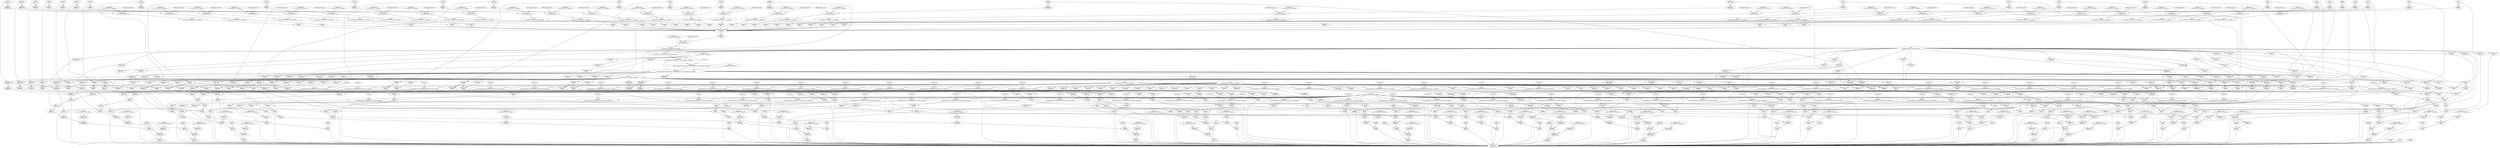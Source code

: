 digraph HloModule {
	"p35.393" [label="p35.393 \n f32[30522,16]"];
	"p34.384" [label="p34.384 \n f32[] parameter(34), frontend_attributes="];
	"multiply.0" [label="multiply.0 \n f32[] multiply(f32[] %constant, f32[] %p34.384), metadata="];
	"broadcast.2" [label="broadcast.2 \n f32[30522,16]"];
	"p31.304" [label="p31.304 \n f32[30522,16]"];
	"constant.355" [label="constant.355 \n f32[] constant(1), metadata="];
	"multiply.305" [label="multiply.305 \n f32[30522,16]"];
	"constant.306" [label="constant.306 \n f32[] constant(0), metadata="];
	"reduce.312" [label="reduce.312 \n f32[] reduce(f32[30522,16]"];
	"sqrt.313" [label="sqrt.313 \n f32[] sqrt(f32[] %reduce.312), metadata="];
	"reshape.314" [label="reshape.314 \n f32[1]"];
	"p30.294" [label="p30.294 \n f32[512,16]"];
	"multiply.295" [label="multiply.295 \n f32[512,16]"];
	"constant.296" [label="constant.296 \n f32[] constant(0), metadata="];
	"reduce.302" [label="reduce.302 \n f32[] reduce(f32[512,16]"];
	"sqrt.303" [label="sqrt.303 \n f32[] sqrt(f32[] %reduce.302), metadata="];
	"reshape.315" [label="reshape.315 \n f32[1]"];
	"p29.284" [label="p29.284 \n f32[2,16]"];
	"multiply.285" [label="multiply.285 \n f32[2,16]"];
	"constant.286" [label="constant.286 \n f32[] constant(0), metadata="];
	"reduce.292" [label="reduce.292 \n f32[] reduce(f32[2,16]"];
	"sqrt.293" [label="sqrt.293 \n f32[] sqrt(f32[] %reduce.292), metadata="];
	"reshape.316" [label="reshape.316 \n f32[1]"];
	"p28.274" [label="p28.274 \n f32[16]"];
	"multiply.275" [label="multiply.275 \n f32[16]"];
	"constant.276" [label="constant.276 \n f32[] constant(0), metadata="];
	"reduce.282" [label="reduce.282 \n f32[] reduce(f32[16]"];
	"sqrt.283" [label="sqrt.283 \n f32[] sqrt(f32[] %reduce.282), metadata="];
	"reshape.317" [label="reshape.317 \n f32[1]"];
	"p27.264" [label="p27.264 \n f32[16]"];
	"multiply.265" [label="multiply.265 \n f32[16]"];
	"constant.266" [label="constant.266 \n f32[] constant(0), metadata="];
	"reduce.272" [label="reduce.272 \n f32[] reduce(f32[16]"];
	"sqrt.273" [label="sqrt.273 \n f32[] sqrt(f32[] %reduce.272), metadata="];
	"reshape.318" [label="reshape.318 \n f32[1]"];
	"p26.254" [label="p26.254 \n f32[16,16]"];
	"multiply.255" [label="multiply.255 \n f32[16,16]"];
	"constant.256" [label="constant.256 \n f32[] constant(0), metadata="];
	"reduce.262" [label="reduce.262 \n f32[] reduce(f32[16,16]"];
	"sqrt.263" [label="sqrt.263 \n f32[] sqrt(f32[] %reduce.262), metadata="];
	"reshape.319" [label="reshape.319 \n f32[1]"];
	"p25.244" [label="p25.244 \n f32[16]"];
	"multiply.245" [label="multiply.245 \n f32[16]"];
	"constant.246" [label="constant.246 \n f32[] constant(0), metadata="];
	"reduce.252" [label="reduce.252 \n f32[] reduce(f32[16]"];
	"sqrt.253" [label="sqrt.253 \n f32[] sqrt(f32[] %reduce.252), metadata="];
	"reshape.320" [label="reshape.320 \n f32[1]"];
	"p24.234" [label="p24.234 \n f32[16,16]"];
	"multiply.235" [label="multiply.235 \n f32[16,16]"];
	"constant.236" [label="constant.236 \n f32[] constant(0), metadata="];
	"reduce.242" [label="reduce.242 \n f32[] reduce(f32[16,16]"];
	"sqrt.243" [label="sqrt.243 \n f32[] sqrt(f32[] %reduce.242), metadata="];
	"reshape.321" [label="reshape.321 \n f32[1]"];
	"p23.224" [label="p23.224 \n f32[16]"];
	"multiply.225" [label="multiply.225 \n f32[16]"];
	"constant.226" [label="constant.226 \n f32[] constant(0), metadata="];
	"reduce.232" [label="reduce.232 \n f32[] reduce(f32[16]"];
	"sqrt.233" [label="sqrt.233 \n f32[] sqrt(f32[] %reduce.232), metadata="];
	"reshape.322" [label="reshape.322 \n f32[1]"];
	"p22.214" [label="p22.214 \n f32[16,16]"];
	"multiply.215" [label="multiply.215 \n f32[16,16]"];
	"constant.216" [label="constant.216 \n f32[] constant(0), metadata="];
	"reduce.222" [label="reduce.222 \n f32[] reduce(f32[16,16]"];
	"sqrt.223" [label="sqrt.223 \n f32[] sqrt(f32[] %reduce.222), metadata="];
	"reshape.323" [label="reshape.323 \n f32[1]"];
	"p21.204" [label="p21.204 \n f32[16]"];
	"multiply.205" [label="multiply.205 \n f32[16]"];
	"constant.206" [label="constant.206 \n f32[] constant(0), metadata="];
	"reduce.212" [label="reduce.212 \n f32[] reduce(f32[16]"];
	"sqrt.213" [label="sqrt.213 \n f32[] sqrt(f32[] %reduce.212), metadata="];
	"reshape.324" [label="reshape.324 \n f32[1]"];
	"p20.194" [label="p20.194 \n f32[16,16]"];
	"multiply.195" [label="multiply.195 \n f32[16,16]"];
	"constant.196" [label="constant.196 \n f32[] constant(0), metadata="];
	"reduce.202" [label="reduce.202 \n f32[] reduce(f32[16,16]"];
	"sqrt.203" [label="sqrt.203 \n f32[] sqrt(f32[] %reduce.202), metadata="];
	"reshape.325" [label="reshape.325 \n f32[1]"];
	"p19.184" [label="p19.184 \n f32[16]"];
	"multiply.185" [label="multiply.185 \n f32[16]"];
	"constant.186" [label="constant.186 \n f32[] constant(0), metadata="];
	"reduce.192" [label="reduce.192 \n f32[] reduce(f32[16]"];
	"sqrt.193" [label="sqrt.193 \n f32[] sqrt(f32[] %reduce.192), metadata="];
	"reshape.326" [label="reshape.326 \n f32[1]"];
	"p18.174" [label="p18.174 \n f32[16]"];
	"multiply.175" [label="multiply.175 \n f32[16]"];
	"constant.176" [label="constant.176 \n f32[] constant(0), metadata="];
	"reduce.182" [label="reduce.182 \n f32[] reduce(f32[16]"];
	"sqrt.183" [label="sqrt.183 \n f32[] sqrt(f32[] %reduce.182), metadata="];
	"reshape.327" [label="reshape.327 \n f32[1]"];
	"p17.164" [label="p17.164 \n f32[16]"];
	"multiply.165" [label="multiply.165 \n f32[16]"];
	"constant.166" [label="constant.166 \n f32[] constant(0), metadata="];
	"reduce.172" [label="reduce.172 \n f32[] reduce(f32[16]"];
	"sqrt.173" [label="sqrt.173 \n f32[] sqrt(f32[] %reduce.172), metadata="];
	"reshape.328" [label="reshape.328 \n f32[1]"];
	"p16.154" [label="p16.154 \n f32[4096,16]"];
	"multiply.155" [label="multiply.155 \n f32[4096,16]"];
	"constant.156" [label="constant.156 \n f32[] constant(0), metadata="];
	"reduce.162" [label="reduce.162 \n f32[] reduce(f32[4096,16]"];
	"sqrt.163" [label="sqrt.163 \n f32[] sqrt(f32[] %reduce.162), metadata="];
	"reshape.329" [label="reshape.329 \n f32[1]"];
	"p15.144" [label="p15.144 \n f32[4096]"];
	"multiply.145" [label="multiply.145 \n f32[4096]"];
	"constant.146" [label="constant.146 \n f32[] constant(0), metadata="];
	"reduce.152" [label="reduce.152 \n f32[] reduce(f32[4096]"];
	"sqrt.153" [label="sqrt.153 \n f32[] sqrt(f32[] %reduce.152), metadata="];
	"reshape.330" [label="reshape.330 \n f32[1]"];
	"p14.134" [label="p14.134 \n f32[16,4096]"];
	"multiply.135" [label="multiply.135 \n f32[16,4096]"];
	"constant.136" [label="constant.136 \n f32[] constant(0), metadata="];
	"reduce.142" [label="reduce.142 \n f32[] reduce(f32[16,4096]"];
	"sqrt.143" [label="sqrt.143 \n f32[] sqrt(f32[] %reduce.142), metadata="];
	"reshape.331" [label="reshape.331 \n f32[1]"];
	"p13.124" [label="p13.124 \n f32[16]"];
	"multiply.125" [label="multiply.125 \n f32[16]"];
	"constant.126" [label="constant.126 \n f32[] constant(0), metadata="];
	"reduce.132" [label="reduce.132 \n f32[] reduce(f32[16]"];
	"sqrt.133" [label="sqrt.133 \n f32[] sqrt(f32[] %reduce.132), metadata="];
	"reshape.332" [label="reshape.332 \n f32[1]"];
	"p12.114" [label="p12.114 \n f32[16]"];
	"multiply.115" [label="multiply.115 \n f32[16]"];
	"constant.116" [label="constant.116 \n f32[] constant(0), metadata="];
	"reduce.122" [label="reduce.122 \n f32[] reduce(f32[16]"];
	"sqrt.123" [label="sqrt.123 \n f32[] sqrt(f32[] %reduce.122), metadata="];
	"reshape.333" [label="reshape.333 \n f32[1]"];
	"p11.104" [label="p11.104 \n f32[16]"];
	"multiply.105" [label="multiply.105 \n f32[16]"];
	"constant.106" [label="constant.106 \n f32[] constant(0), metadata="];
	"reduce.112" [label="reduce.112 \n f32[] reduce(f32[16]"];
	"sqrt.113" [label="sqrt.113 \n f32[] sqrt(f32[] %reduce.112), metadata="];
	"reshape.334" [label="reshape.334 \n f32[1]"];
	"p10.94" [label="p10.94 \n f32[16,16]"];
	"multiply.95" [label="multiply.95 \n f32[16,16]"];
	"constant.96" [label="constant.96 \n f32[] constant(0), metadata="];
	"reduce.102" [label="reduce.102 \n f32[] reduce(f32[16,16]"];
	"sqrt.103" [label="sqrt.103 \n f32[] sqrt(f32[] %reduce.102), metadata="];
	"reshape.335" [label="reshape.335 \n f32[1]"];
	"p9.84" [label="p9.84 \n f32[16]"];
	"multiply.85" [label="multiply.85 \n f32[16]"];
	"constant.86" [label="constant.86 \n f32[] constant(0), metadata="];
	"reduce.92" [label="reduce.92 \n f32[] reduce(f32[16]"];
	"sqrt.93" [label="sqrt.93 \n f32[] sqrt(f32[] %reduce.92), metadata="];
	"reshape.336" [label="reshape.336 \n f32[1]"];
	"p8.74" [label="p8.74 \n f32[30522]"];
	"multiply.75" [label="multiply.75 \n f32[30522]"];
	"constant.76" [label="constant.76 \n f32[] constant(0), metadata="];
	"reduce.82" [label="reduce.82 \n f32[] reduce(f32[30522]"];
	"sqrt.83" [label="sqrt.83 \n f32[] sqrt(f32[] %reduce.82), metadata="];
	"reshape.337" [label="reshape.337 \n f32[1]"];
	"p7.64" [label="p7.64 \n f32[16,16]"];
	"multiply.65" [label="multiply.65 \n f32[16,16]"];
	"constant.66" [label="constant.66 \n f32[] constant(0), metadata="];
	"reduce.72" [label="reduce.72 \n f32[] reduce(f32[16,16]"];
	"sqrt.73" [label="sqrt.73 \n f32[] sqrt(f32[] %reduce.72), metadata="];
	"reshape.338" [label="reshape.338 \n f32[1]"];
	"p6.54" [label="p6.54 \n f32[16]"];
	"multiply.55" [label="multiply.55 \n f32[16]"];
	"constant.56" [label="constant.56 \n f32[] constant(0), metadata="];
	"reduce.62" [label="reduce.62 \n f32[] reduce(f32[16]"];
	"sqrt.63" [label="sqrt.63 \n f32[] sqrt(f32[] %reduce.62), metadata="];
	"reshape.339" [label="reshape.339 \n f32[1]"];
	"p5.44" [label="p5.44 \n f32[16]"];
	"multiply.45" [label="multiply.45 \n f32[16]"];
	"constant.46" [label="constant.46 \n f32[] constant(0), metadata="];
	"reduce.52" [label="reduce.52 \n f32[] reduce(f32[16]"];
	"sqrt.53" [label="sqrt.53 \n f32[] sqrt(f32[] %reduce.52), metadata="];
	"reshape.340" [label="reshape.340 \n f32[1]"];
	"p4.34" [label="p4.34 \n f32[16]"];
	"multiply.35" [label="multiply.35 \n f32[16]"];
	"constant.36" [label="constant.36 \n f32[] constant(0), metadata="];
	"reduce.42" [label="reduce.42 \n f32[] reduce(f32[16]"];
	"sqrt.43" [label="sqrt.43 \n f32[] sqrt(f32[] %reduce.42), metadata="];
	"reshape.341" [label="reshape.341 \n f32[1]"];
	"p3.24" [label="p3.24 \n f32[2,16]"];
	"multiply.25" [label="multiply.25 \n f32[2,16]"];
	"constant.26" [label="constant.26 \n f32[] constant(0), metadata="];
	"reduce.32" [label="reduce.32 \n f32[] reduce(f32[2,16]"];
	"sqrt.33" [label="sqrt.33 \n f32[] sqrt(f32[] %reduce.32), metadata="];
	"reshape.342" [label="reshape.342 \n f32[1]"];
	"p2.14" [label="p2.14 \n f32[2]"];
	"multiply.15" [label="multiply.15 \n f32[2]"];
	"constant.16" [label="constant.16 \n f32[] constant(0), metadata="];
	"reduce.22" [label="reduce.22 \n f32[] reduce(f32[2]"];
	"sqrt.23" [label="sqrt.23 \n f32[] sqrt(f32[] %reduce.22), metadata="];
	"reshape.343" [label="reshape.343 \n f32[1]"];
	"concatenate.344" [label="concatenate.344 \n f32[30]"];
	"multiply.345" [label="multiply.345 \n f32[30]"];
	"constant.346" [label="constant.346 \n f32[] constant(0), metadata="];
	"reduce.352" [label="reduce.352 \n f32[] reduce(f32[30]"];
	"sqrt.353" [label="sqrt.353 \n f32[] sqrt(f32[] %reduce.352), metadata="];
	"p0.8" [label="p0.8 \n f32[] parameter(0), frontend_attributes="];
	"add.354" [label="add.354 \n f32[] add(f32[] %sqrt.353, f32[] %p0.8), metadata="];
	"divide.356" [label="divide.356 \n f32[] divide(f32[] %constant.355, f32[] %add.354), metadata="];
	"compare.359" [label="compare.359 \n pred[] compare(f32[] %divide.356, f32[] %constant.2), direction=LT, metadata="];
	"constant.11" [label="constant.11 \n f32[] constant(1), metadata="];
	"select.360" [label="select.360 \n f32[] select(pred[] %compare.359, f32[] %divide.356, f32[] %constant.11), metadata="];
	"broadcast.361" [label="broadcast.361 \n f32[30522,16]"];
	"multiply.362" [label="multiply.362 \n f32[30522,16]"];
	"p33.378" [label="p33.378 \n f32[] parameter(33), frontend_attributes="];
	"broadcast.382" [label="broadcast.382 \n f32[30522,16]"];
	"multiply.383" [label="multiply.383 \n f32[30522,16]"];
	"add.392" [label="add.392 \n f32[30522,16]"];
	"p32.363" [label="p32.363 \n f32[] parameter(32), frontend_attributes="];
	"multiply.1" [label="multiply.1 \n f32[] multiply(f32[] %constant.3, f32[] %p32.363), metadata="];
	"broadcast.7" [label="broadcast.7 \n f32[30522,16]"];
	"multiply.371" [label="multiply.371 \n f32[30522,16]"];
	"p1.10" [label="p1.10 \n f32[] parameter(1), frontend_attributes="];
	"broadcast.372" [label="broadcast.372 \n f32[30522,16]"];
	"multiply.373" [label="multiply.373 \n f32[30522,16]"];
	"add.374" [label="add.374 \n f32[30522,16]"];
	"sqrt.375" [label="sqrt.375 \n f32[30522,16]"];
	"broadcast.376" [label="broadcast.376 \n f32[30522,16]"];
	"add.377" [label="add.377 \n f32[30522,16]"];
	"divide.394" [label="divide.394 \n f32[30522,16]"];
	"constant.6" [label="constant.6 \n f32[] constant(-0), metadata="];
	"broadcast.395" [label="broadcast.395 \n f32[30522,16]"];
	"multiply.396" [label="multiply.396 \n f32[30522,16]"];
	"add.397" [label="add.397 \n f32[30522,16]"];
	"constant.1" [label="constant.1 \n f32[] constant(-0), metadata="];
	"broadcast.5" [label="broadcast.5 \n f32[30522,16]"];
	"multiply.398" [label="multiply.398 \n f32[30522,16]"];
	"add.399" [label="add.399 \n f32[30522,16]"];
	"p36.437" [label="p36.437 \n f32[512,16]"];
	"multiply.2" [label="multiply.2 \n f32[] multiply(f32[] %constant.4, f32[] %p34.384), metadata="];
	"broadcast.10" [label="broadcast.10 \n f32[512,16]"];
	"broadcast.408" [label="broadcast.408 \n f32[512,16]"];
	"multiply.409" [label="multiply.409 \n f32[512,16]"];
	"broadcast.427" [label="broadcast.427 \n f32[512,16]"];
	"multiply.428" [label="multiply.428 \n f32[512,16]"];
	"add.436" [label="add.436 \n f32[512,16]"];
	"multiply.3" [label="multiply.3 \n f32[] multiply(f32[] %constant.5, f32[] %p32.363), metadata="];
	"broadcast.13" [label="broadcast.13 \n f32[512,16]"];
	"multiply.417" [label="multiply.417 \n f32[512,16]"];
	"broadcast.418" [label="broadcast.418 \n f32[512,16]"];
	"multiply.419" [label="multiply.419 \n f32[512,16]"];
	"add.420" [label="add.420 \n f32[512,16]"];
	"sqrt.421" [label="sqrt.421 \n f32[512,16]"];
	"broadcast.422" [label="broadcast.422 \n f32[512,16]"];
	"add.423" [label="add.423 \n f32[512,16]"];
	"divide.438" [label="divide.438 \n f32[512,16]"];
	"constant.405" [label="constant.405 \n f32[] constant(-0), metadata="];
	"broadcast.439" [label="broadcast.439 \n f32[512,16]"];
	"multiply.440" [label="multiply.440 \n f32[512,16]"];
	"add.441" [label="add.441 \n f32[512,16]"];
	"constant.400" [label="constant.400 \n f32[] constant(-0), metadata="];
	"broadcast.404" [label="broadcast.404 \n f32[512,16]"];
	"multiply.442" [label="multiply.442 \n f32[512,16]"];
	"add.443" [label="add.443 \n f32[512,16]"];
	"p37.481" [label="p37.481 \n f32[2,16]"];
	"multiply.4" [label="multiply.4 \n f32[] multiply(f32[] %constant.8, f32[] %p34.384), metadata="];
	"broadcast.16" [label="broadcast.16 \n f32[2,16]"];
	"broadcast.452" [label="broadcast.452 \n f32[2,16]"];
	"multiply.453" [label="multiply.453 \n f32[2,16]"];
	"broadcast.471" [label="broadcast.471 \n f32[2,16]"];
	"multiply.472" [label="multiply.472 \n f32[2,16]"];
	"add.480" [label="add.480 \n f32[2,16]"];
	"multiply.5" [label="multiply.5 \n f32[] multiply(f32[] %constant.9, f32[] %p32.363), metadata="];
	"broadcast.19" [label="broadcast.19 \n f32[2,16]"];
	"multiply.461" [label="multiply.461 \n f32[2,16]"];
	"broadcast.462" [label="broadcast.462 \n f32[2,16]"];
	"multiply.463" [label="multiply.463 \n f32[2,16]"];
	"add.464" [label="add.464 \n f32[2,16]"];
	"sqrt.465" [label="sqrt.465 \n f32[2,16]"];
	"broadcast.466" [label="broadcast.466 \n f32[2,16]"];
	"add.467" [label="add.467 \n f32[2,16]"];
	"divide.482" [label="divide.482 \n f32[2,16]"];
	"constant.449" [label="constant.449 \n f32[] constant(-0), metadata="];
	"broadcast.483" [label="broadcast.483 \n f32[2,16]"];
	"multiply.484" [label="multiply.484 \n f32[2,16]"];
	"add.485" [label="add.485 \n f32[2,16]"];
	"constant.444" [label="constant.444 \n f32[] constant(-0), metadata="];
	"broadcast.448" [label="broadcast.448 \n f32[2,16]"];
	"multiply.486" [label="multiply.486 \n f32[2,16]"];
	"add.487" [label="add.487 \n f32[2,16]"];
	"p38.520" [label="p38.520 \n f32[16]"];
	"multiply.6" [label="multiply.6 \n f32[] multiply(f32[] %constant.10, f32[] %p34.384), metadata="];
	"broadcast.22" [label="broadcast.22 \n f32[16]"];
	"broadcast.491" [label="broadcast.491 \n f32[16]"];
	"multiply.492" [label="multiply.492 \n f32[16]"];
	"broadcast.510" [label="broadcast.510 \n f32[16]"];
	"multiply.511" [label="multiply.511 \n f32[16]"];
	"add.519" [label="add.519 \n f32[16]"];
	"multiply.7" [label="multiply.7 \n f32[] multiply(f32[] %constant.13, f32[] %p32.363), metadata="];
	"broadcast.25" [label="broadcast.25 \n f32[16]"];
	"multiply.500" [label="multiply.500 \n f32[16]"];
	"broadcast.501" [label="broadcast.501 \n f32[16]"];
	"multiply.502" [label="multiply.502 \n f32[16]"];
	"add.503" [label="add.503 \n f32[16]"];
	"sqrt.504" [label="sqrt.504 \n f32[16]"];
	"broadcast.505" [label="broadcast.505 \n f32[16]"];
	"add.506" [label="add.506 \n f32[16]"];
	"divide.521" [label="divide.521 \n f32[16]"];
	"constant.488" [label="constant.488 \n f32[] constant(-0), metadata="];
	"broadcast.522" [label="broadcast.522 \n f32[16]"];
	"multiply.523" [label="multiply.523 \n f32[16]"];
	"add.524" [label="add.524 \n f32[16]"];
	"p39.557" [label="p39.557 \n f32[16]"];
	"multiply.8" [label="multiply.8 \n f32[] multiply(f32[] %constant.14, f32[] %p34.384), metadata="];
	"broadcast.28" [label="broadcast.28 \n f32[16]"];
	"broadcast.528" [label="broadcast.528 \n f32[16]"];
	"multiply.529" [label="multiply.529 \n f32[16]"];
	"broadcast.547" [label="broadcast.547 \n f32[16]"];
	"multiply.548" [label="multiply.548 \n f32[16]"];
	"add.556" [label="add.556 \n f32[16]"];
	"multiply.10" [label="multiply.10 \n f32[] multiply(f32[] %constant.15, f32[] %p32.363), metadata="];
	"broadcast.31" [label="broadcast.31 \n f32[16]"];
	"multiply.537" [label="multiply.537 \n f32[16]"];
	"broadcast.538" [label="broadcast.538 \n f32[16]"];
	"multiply.539" [label="multiply.539 \n f32[16]"];
	"add.540" [label="add.540 \n f32[16]"];
	"sqrt.541" [label="sqrt.541 \n f32[16]"];
	"broadcast.542" [label="broadcast.542 \n f32[16]"];
	"add.543" [label="add.543 \n f32[16]"];
	"divide.558" [label="divide.558 \n f32[16]"];
	"constant.525" [label="constant.525 \n f32[] constant(-0), metadata="];
	"broadcast.559" [label="broadcast.559 \n f32[16]"];
	"multiply.560" [label="multiply.560 \n f32[16]"];
	"add.561" [label="add.561 \n f32[16]"];
	"p40.599" [label="p40.599 \n f32[16,16]"];
	"multiply.11" [label="multiply.11 \n f32[] multiply(f32[] %constant.18, f32[] %p34.384), metadata="];
	"broadcast.34" [label="broadcast.34 \n f32[16,16]"];
	"broadcast.570" [label="broadcast.570 \n f32[16,16]"];
	"multiply.571" [label="multiply.571 \n f32[16,16]"];
	"broadcast.589" [label="broadcast.589 \n f32[16,16]"];
	"multiply.590" [label="multiply.590 \n f32[16,16]"];
	"add.598" [label="add.598 \n f32[16,16]"];
	"multiply.12" [label="multiply.12 \n f32[] multiply(f32[] %constant.19, f32[] %p32.363), metadata="];
	"broadcast.37" [label="broadcast.37 \n f32[16,16]"];
	"multiply.579" [label="multiply.579 \n f32[16,16]"];
	"broadcast.580" [label="broadcast.580 \n f32[16,16]"];
	"multiply.581" [label="multiply.581 \n f32[16,16]"];
	"add.582" [label="add.582 \n f32[16,16]"];
	"sqrt.583" [label="sqrt.583 \n f32[16,16]"];
	"broadcast.584" [label="broadcast.584 \n f32[16,16]"];
	"add.585" [label="add.585 \n f32[16,16]"];
	"divide.600" [label="divide.600 \n f32[16,16]"];
	"constant.567" [label="constant.567 \n f32[] constant(-0), metadata="];
	"broadcast.601" [label="broadcast.601 \n f32[16,16]"];
	"multiply.602" [label="multiply.602 \n f32[16,16]"];
	"add.603" [label="add.603 \n f32[16,16]"];
	"constant.562" [label="constant.562 \n f32[] constant(-0), metadata="];
	"broadcast.566" [label="broadcast.566 \n f32[16,16]"];
	"multiply.604" [label="multiply.604 \n f32[16,16]"];
	"add.605" [label="add.605 \n f32[16,16]"];
	"p41.638" [label="p41.638 \n f32[16]"];
	"multiply.14" [label="multiply.14 \n f32[] multiply(f32[] %constant.20, f32[] %p34.384), metadata="];
	"broadcast.40" [label="broadcast.40 \n f32[16]"];
	"broadcast.609" [label="broadcast.609 \n f32[16]"];
	"multiply.610" [label="multiply.610 \n f32[16]"];
	"broadcast.628" [label="broadcast.628 \n f32[16]"];
	"multiply.629" [label="multiply.629 \n f32[16]"];
	"add.637" [label="add.637 \n f32[16]"];
	"multiply.16" [label="multiply.16 \n f32[] multiply(f32[] %constant.21, f32[] %p32.363), metadata="];
	"broadcast.43" [label="broadcast.43 \n f32[16]"];
	"multiply.618" [label="multiply.618 \n f32[16]"];
	"broadcast.619" [label="broadcast.619 \n f32[16]"];
	"multiply.620" [label="multiply.620 \n f32[16]"];
	"add.621" [label="add.621 \n f32[16]"];
	"sqrt.622" [label="sqrt.622 \n f32[16]"];
	"broadcast.623" [label="broadcast.623 \n f32[16]"];
	"add.624" [label="add.624 \n f32[16]"];
	"divide.639" [label="divide.639 \n f32[16]"];
	"constant.606" [label="constant.606 \n f32[] constant(-0), metadata="];
	"broadcast.640" [label="broadcast.640 \n f32[16]"];
	"multiply.641" [label="multiply.641 \n f32[16]"];
	"add.642" [label="add.642 \n f32[16]"];
	"p42.680" [label="p42.680 \n f32[16,16]"];
	"multiply.17" [label="multiply.17 \n f32[] multiply(f32[] %constant.22, f32[] %p34.384), metadata="];
	"broadcast.46" [label="broadcast.46 \n f32[16,16]"];
	"broadcast.651" [label="broadcast.651 \n f32[16,16]"];
	"multiply.652" [label="multiply.652 \n f32[16,16]"];
	"broadcast.670" [label="broadcast.670 \n f32[16,16]"];
	"multiply.671" [label="multiply.671 \n f32[16,16]"];
	"add.679" [label="add.679 \n f32[16,16]"];
	"multiply.18" [label="multiply.18 \n f32[] multiply(f32[] %constant.23, f32[] %p32.363), metadata="];
	"broadcast.49" [label="broadcast.49 \n f32[16,16]"];
	"multiply.660" [label="multiply.660 \n f32[16,16]"];
	"broadcast.661" [label="broadcast.661 \n f32[16,16]"];
	"multiply.662" [label="multiply.662 \n f32[16,16]"];
	"add.663" [label="add.663 \n f32[16,16]"];
	"sqrt.664" [label="sqrt.664 \n f32[16,16]"];
	"broadcast.665" [label="broadcast.665 \n f32[16,16]"];
	"add.666" [label="add.666 \n f32[16,16]"];
	"divide.681" [label="divide.681 \n f32[16,16]"];
	"constant.648" [label="constant.648 \n f32[] constant(-0), metadata="];
	"broadcast.682" [label="broadcast.682 \n f32[16,16]"];
	"multiply.683" [label="multiply.683 \n f32[16,16]"];
	"add.684" [label="add.684 \n f32[16,16]"];
	"constant.643" [label="constant.643 \n f32[] constant(-0), metadata="];
	"broadcast.647" [label="broadcast.647 \n f32[16,16]"];
	"multiply.685" [label="multiply.685 \n f32[16,16]"];
	"add.686" [label="add.686 \n f32[16,16]"];
	"p43.719" [label="p43.719 \n f32[16]"];
	"multiply.19" [label="multiply.19 \n f32[] multiply(f32[] %constant.24, f32[] %p34.384), metadata="];
	"broadcast.52" [label="broadcast.52 \n f32[16]"];
	"broadcast.690" [label="broadcast.690 \n f32[16]"];
	"multiply.691" [label="multiply.691 \n f32[16]"];
	"broadcast.709" [label="broadcast.709 \n f32[16]"];
	"multiply.710" [label="multiply.710 \n f32[16]"];
	"add.718" [label="add.718 \n f32[16]"];
	"multiply.20" [label="multiply.20 \n f32[] multiply(f32[] %constant.25, f32[] %p32.363), metadata="];
	"broadcast.55" [label="broadcast.55 \n f32[16]"];
	"multiply.699" [label="multiply.699 \n f32[16]"];
	"broadcast.700" [label="broadcast.700 \n f32[16]"];
	"multiply.701" [label="multiply.701 \n f32[16]"];
	"add.702" [label="add.702 \n f32[16]"];
	"sqrt.703" [label="sqrt.703 \n f32[16]"];
	"broadcast.704" [label="broadcast.704 \n f32[16]"];
	"add.705" [label="add.705 \n f32[16]"];
	"divide.720" [label="divide.720 \n f32[16]"];
	"constant.687" [label="constant.687 \n f32[] constant(-0), metadata="];
	"broadcast.721" [label="broadcast.721 \n f32[16]"];
	"multiply.722" [label="multiply.722 \n f32[16]"];
	"add.723" [label="add.723 \n f32[16]"];
	"p44.761" [label="p44.761 \n f32[16,16]"];
	"multiply.21" [label="multiply.21 \n f32[] multiply(f32[] %constant.28, f32[] %p34.384), metadata="];
	"broadcast.58" [label="broadcast.58 \n f32[16,16]"];
	"broadcast.732" [label="broadcast.732 \n f32[16,16]"];
	"multiply.733" [label="multiply.733 \n f32[16,16]"];
	"broadcast.751" [label="broadcast.751 \n f32[16,16]"];
	"multiply.752" [label="multiply.752 \n f32[16,16]"];
	"add.760" [label="add.760 \n f32[16,16]"];
	"multiply.22" [label="multiply.22 \n f32[] multiply(f32[] %constant.29, f32[] %p32.363), metadata="];
	"broadcast.61" [label="broadcast.61 \n f32[16,16]"];
	"multiply.741" [label="multiply.741 \n f32[16,16]"];
	"broadcast.742" [label="broadcast.742 \n f32[16,16]"];
	"multiply.743" [label="multiply.743 \n f32[16,16]"];
	"add.744" [label="add.744 \n f32[16,16]"];
	"sqrt.745" [label="sqrt.745 \n f32[16,16]"];
	"broadcast.746" [label="broadcast.746 \n f32[16,16]"];
	"add.747" [label="add.747 \n f32[16,16]"];
	"divide.762" [label="divide.762 \n f32[16,16]"];
	"constant.729" [label="constant.729 \n f32[] constant(-0), metadata="];
	"broadcast.763" [label="broadcast.763 \n f32[16,16]"];
	"multiply.764" [label="multiply.764 \n f32[16,16]"];
	"add.765" [label="add.765 \n f32[16,16]"];
	"constant.724" [label="constant.724 \n f32[] constant(-0), metadata="];
	"broadcast.728" [label="broadcast.728 \n f32[16,16]"];
	"multiply.766" [label="multiply.766 \n f32[16,16]"];
	"add.767" [label="add.767 \n f32[16,16]"];
	"p45.800" [label="p45.800 \n f32[16]"];
	"multiply.23" [label="multiply.23 \n f32[] multiply(f32[] %constant.30, f32[] %p34.384), metadata="];
	"broadcast.64" [label="broadcast.64 \n f32[16]"];
	"broadcast.771" [label="broadcast.771 \n f32[16]"];
	"multiply.772" [label="multiply.772 \n f32[16]"];
	"broadcast.790" [label="broadcast.790 \n f32[16]"];
	"multiply.791" [label="multiply.791 \n f32[16]"];
	"add.799" [label="add.799 \n f32[16]"];
	"multiply.24" [label="multiply.24 \n f32[] multiply(f32[] %constant.31, f32[] %p32.363), metadata="];
	"broadcast.67" [label="broadcast.67 \n f32[16]"];
	"multiply.780" [label="multiply.780 \n f32[16]"];
	"broadcast.781" [label="broadcast.781 \n f32[16]"];
	"multiply.782" [label="multiply.782 \n f32[16]"];
	"add.783" [label="add.783 \n f32[16]"];
	"sqrt.784" [label="sqrt.784 \n f32[16]"];
	"broadcast.785" [label="broadcast.785 \n f32[16]"];
	"add.786" [label="add.786 \n f32[16]"];
	"divide.801" [label="divide.801 \n f32[16]"];
	"constant.768" [label="constant.768 \n f32[] constant(-0), metadata="];
	"broadcast.802" [label="broadcast.802 \n f32[16]"];
	"multiply.803" [label="multiply.803 \n f32[16]"];
	"add.804" [label="add.804 \n f32[16]"];
	"p46.842" [label="p46.842 \n f32[16,16]"];
	"multiply.26" [label="multiply.26 \n f32[] multiply(f32[] %constant.32, f32[] %p34.384), metadata="];
	"broadcast.70" [label="broadcast.70 \n f32[16,16]"];
	"broadcast.813" [label="broadcast.813 \n f32[16,16]"];
	"multiply.814" [label="multiply.814 \n f32[16,16]"];
	"broadcast.832" [label="broadcast.832 \n f32[16,16]"];
	"multiply.833" [label="multiply.833 \n f32[16,16]"];
	"add.841" [label="add.841 \n f32[16,16]"];
	"multiply.27" [label="multiply.27 \n f32[] multiply(f32[] %constant.33, f32[] %p32.363), metadata="];
	"broadcast.73" [label="broadcast.73 \n f32[16,16]"];
	"multiply.822" [label="multiply.822 \n f32[16,16]"];
	"broadcast.823" [label="broadcast.823 \n f32[16,16]"];
	"multiply.824" [label="multiply.824 \n f32[16,16]"];
	"add.825" [label="add.825 \n f32[16,16]"];
	"sqrt.826" [label="sqrt.826 \n f32[16,16]"];
	"broadcast.827" [label="broadcast.827 \n f32[16,16]"];
	"add.828" [label="add.828 \n f32[16,16]"];
	"divide.843" [label="divide.843 \n f32[16,16]"];
	"constant.810" [label="constant.810 \n f32[] constant(-0), metadata="];
	"broadcast.844" [label="broadcast.844 \n f32[16,16]"];
	"multiply.845" [label="multiply.845 \n f32[16,16]"];
	"add.846" [label="add.846 \n f32[16,16]"];
	"constant.805" [label="constant.805 \n f32[] constant(-0), metadata="];
	"broadcast.809" [label="broadcast.809 \n f32[16,16]"];
	"multiply.847" [label="multiply.847 \n f32[16,16]"];
	"add.848" [label="add.848 \n f32[16,16]"];
	"p47.881" [label="p47.881 \n f32[16]"];
	"multiply.28" [label="multiply.28 \n f32[] multiply(f32[] %constant.34, f32[] %p34.384), metadata="];
	"broadcast.76" [label="broadcast.76 \n f32[16]"];
	"broadcast.852" [label="broadcast.852 \n f32[16]"];
	"multiply.853" [label="multiply.853 \n f32[16]"];
	"broadcast.871" [label="broadcast.871 \n f32[16]"];
	"multiply.872" [label="multiply.872 \n f32[16]"];
	"add.880" [label="add.880 \n f32[16]"];
	"multiply.29" [label="multiply.29 \n f32[] multiply(f32[] %constant.35, f32[] %p32.363), metadata="];
	"broadcast.79" [label="broadcast.79 \n f32[16]"];
	"multiply.861" [label="multiply.861 \n f32[16]"];
	"broadcast.862" [label="broadcast.862 \n f32[16]"];
	"multiply.863" [label="multiply.863 \n f32[16]"];
	"add.864" [label="add.864 \n f32[16]"];
	"sqrt.865" [label="sqrt.865 \n f32[16]"];
	"broadcast.866" [label="broadcast.866 \n f32[16]"];
	"add.867" [label="add.867 \n f32[16]"];
	"divide.882" [label="divide.882 \n f32[16]"];
	"constant.849" [label="constant.849 \n f32[] constant(-0), metadata="];
	"broadcast.883" [label="broadcast.883 \n f32[16]"];
	"multiply.884" [label="multiply.884 \n f32[16]"];
	"add.885" [label="add.885 \n f32[16]"];
	"p48.918" [label="p48.918 \n f32[16]"];
	"multiply.30" [label="multiply.30 \n f32[] multiply(f32[] %constant.38, f32[] %p34.384), metadata="];
	"broadcast.82" [label="broadcast.82 \n f32[16]"];
	"broadcast.889" [label="broadcast.889 \n f32[16]"];
	"multiply.890" [label="multiply.890 \n f32[16]"];
	"broadcast.908" [label="broadcast.908 \n f32[16]"];
	"multiply.909" [label="multiply.909 \n f32[16]"];
	"add.917" [label="add.917 \n f32[16]"];
	"multiply.31" [label="multiply.31 \n f32[] multiply(f32[] %constant.39, f32[] %p32.363), metadata="];
	"broadcast.85" [label="broadcast.85 \n f32[16]"];
	"multiply.898" [label="multiply.898 \n f32[16]"];
	"broadcast.899" [label="broadcast.899 \n f32[16]"];
	"multiply.900" [label="multiply.900 \n f32[16]"];
	"add.901" [label="add.901 \n f32[16]"];
	"sqrt.902" [label="sqrt.902 \n f32[16]"];
	"broadcast.903" [label="broadcast.903 \n f32[16]"];
	"add.904" [label="add.904 \n f32[16]"];
	"divide.919" [label="divide.919 \n f32[16]"];
	"constant.886" [label="constant.886 \n f32[] constant(-0), metadata="];
	"broadcast.920" [label="broadcast.920 \n f32[16]"];
	"multiply.921" [label="multiply.921 \n f32[16]"];
	"add.922" [label="add.922 \n f32[16]"];
	"p49.955" [label="p49.955 \n f32[16]"];
	"multiply.32" [label="multiply.32 \n f32[] multiply(f32[] %constant.40, f32[] %p34.384), metadata="];
	"broadcast.88" [label="broadcast.88 \n f32[16]"];
	"broadcast.926" [label="broadcast.926 \n f32[16]"];
	"multiply.927" [label="multiply.927 \n f32[16]"];
	"broadcast.945" [label="broadcast.945 \n f32[16]"];
	"multiply.946" [label="multiply.946 \n f32[16]"];
	"add.954" [label="add.954 \n f32[16]"];
	"multiply.33" [label="multiply.33 \n f32[] multiply(f32[] %constant.41, f32[] %p32.363), metadata="];
	"broadcast.91" [label="broadcast.91 \n f32[16]"];
	"multiply.935" [label="multiply.935 \n f32[16]"];
	"broadcast.936" [label="broadcast.936 \n f32[16]"];
	"multiply.937" [label="multiply.937 \n f32[16]"];
	"add.938" [label="add.938 \n f32[16]"];
	"sqrt.939" [label="sqrt.939 \n f32[16]"];
	"broadcast.940" [label="broadcast.940 \n f32[16]"];
	"add.941" [label="add.941 \n f32[16]"];
	"divide.956" [label="divide.956 \n f32[16]"];
	"constant.923" [label="constant.923 \n f32[] constant(-0), metadata="];
	"broadcast.957" [label="broadcast.957 \n f32[16]"];
	"multiply.958" [label="multiply.958 \n f32[16]"];
	"add.959" [label="add.959 \n f32[16]"];
	"p50.997" [label="p50.997 \n f32[4096,16]"];
	"multiply.34" [label="multiply.34 \n f32[] multiply(f32[] %constant.42, f32[] %p34.384), metadata="];
	"broadcast.94" [label="broadcast.94 \n f32[4096,16]"];
	"broadcast.968" [label="broadcast.968 \n f32[4096,16]"];
	"multiply.969" [label="multiply.969 \n f32[4096,16]"];
	"broadcast.987" [label="broadcast.987 \n f32[4096,16]"];
	"multiply.988" [label="multiply.988 \n f32[4096,16]"];
	"add.996" [label="add.996 \n f32[4096,16]"];
	"multiply.36" [label="multiply.36 \n f32[] multiply(f32[] %constant.43, f32[] %p32.363), metadata="];
	"broadcast.97" [label="broadcast.97 \n f32[4096,16]"];
	"multiply.977" [label="multiply.977 \n f32[4096,16]"];
	"broadcast.978" [label="broadcast.978 \n f32[4096,16]"];
	"multiply.979" [label="multiply.979 \n f32[4096,16]"];
	"add.980" [label="add.980 \n f32[4096,16]"];
	"sqrt.981" [label="sqrt.981 \n f32[4096,16]"];
	"broadcast.982" [label="broadcast.982 \n f32[4096,16]"];
	"add.983" [label="add.983 \n f32[4096,16]"];
	"divide.998" [label="divide.998 \n f32[4096,16]"];
	"constant.965" [label="constant.965 \n f32[] constant(-0), metadata="];
	"broadcast.999" [label="broadcast.999 \n f32[4096,16]"];
	"multiply.1000" [label="multiply.1000 \n f32[4096,16]"];
	"add.1001" [label="add.1001 \n f32[4096,16]"];
	"constant.960" [label="constant.960 \n f32[] constant(-0), metadata="];
	"broadcast.964" [label="broadcast.964 \n f32[4096,16]"];
	"multiply.1002" [label="multiply.1002 \n f32[4096,16]"];
	"add.1003" [label="add.1003 \n f32[4096,16]"];
	"p51.1036" [label="p51.1036 \n f32[4096]"];
	"multiply.37" [label="multiply.37 \n f32[] multiply(f32[] %constant.44, f32[] %p34.384), metadata="];
	"broadcast.100" [label="broadcast.100 \n f32[4096]"];
	"broadcast.1007" [label="broadcast.1007 \n f32[4096]"];
	"multiply.1008" [label="multiply.1008 \n f32[4096]"];
	"broadcast.1026" [label="broadcast.1026 \n f32[4096]"];
	"multiply.1027" [label="multiply.1027 \n f32[4096]"];
	"add.1035" [label="add.1035 \n f32[4096]"];
	"multiply.38" [label="multiply.38 \n f32[] multiply(f32[] %constant.45, f32[] %p32.363), metadata="];
	"broadcast.103" [label="broadcast.103 \n f32[4096]"];
	"multiply.1016" [label="multiply.1016 \n f32[4096]"];
	"broadcast.1017" [label="broadcast.1017 \n f32[4096]"];
	"multiply.1018" [label="multiply.1018 \n f32[4096]"];
	"add.1019" [label="add.1019 \n f32[4096]"];
	"sqrt.1020" [label="sqrt.1020 \n f32[4096]"];
	"broadcast.1021" [label="broadcast.1021 \n f32[4096]"];
	"add.1022" [label="add.1022 \n f32[4096]"];
	"divide.1037" [label="divide.1037 \n f32[4096]"];
	"constant.1004" [label="constant.1004 \n f32[] constant(-0), metadata="];
	"broadcast.1038" [label="broadcast.1038 \n f32[4096]"];
	"multiply.1039" [label="multiply.1039 \n f32[4096]"];
	"add.1040" [label="add.1040 \n f32[4096]"];
	"p52.1078" [label="p52.1078 \n f32[16,4096]"];
	"multiply.39" [label="multiply.39 \n f32[] multiply(f32[] %constant.48, f32[] %p34.384), metadata="];
	"broadcast.106" [label="broadcast.106 \n f32[16,4096]"];
	"broadcast.1049" [label="broadcast.1049 \n f32[16,4096]"];
	"multiply.1050" [label="multiply.1050 \n f32[16,4096]"];
	"broadcast.1068" [label="broadcast.1068 \n f32[16,4096]"];
	"multiply.1069" [label="multiply.1069 \n f32[16,4096]"];
	"add.1077" [label="add.1077 \n f32[16,4096]"];
	"multiply.40" [label="multiply.40 \n f32[] multiply(f32[] %constant.49, f32[] %p32.363), metadata="];
	"broadcast.109" [label="broadcast.109 \n f32[16,4096]"];
	"multiply.1058" [label="multiply.1058 \n f32[16,4096]"];
	"broadcast.1059" [label="broadcast.1059 \n f32[16,4096]"];
	"multiply.1060" [label="multiply.1060 \n f32[16,4096]"];
	"add.1061" [label="add.1061 \n f32[16,4096]"];
	"sqrt.1062" [label="sqrt.1062 \n f32[16,4096]"];
	"broadcast.1063" [label="broadcast.1063 \n f32[16,4096]"];
	"add.1064" [label="add.1064 \n f32[16,4096]"];
	"divide.1079" [label="divide.1079 \n f32[16,4096]"];
	"constant.1046" [label="constant.1046 \n f32[] constant(-0), metadata="];
	"broadcast.1080" [label="broadcast.1080 \n f32[16,4096]"];
	"multiply.1081" [label="multiply.1081 \n f32[16,4096]"];
	"add.1082" [label="add.1082 \n f32[16,4096]"];
	"constant.1041" [label="constant.1041 \n f32[] constant(-0), metadata="];
	"broadcast.1045" [label="broadcast.1045 \n f32[16,4096]"];
	"multiply.1083" [label="multiply.1083 \n f32[16,4096]"];
	"add.1084" [label="add.1084 \n f32[16,4096]"];
	"p53.1117" [label="p53.1117 \n f32[16]"];
	"multiply.41" [label="multiply.41 \n f32[] multiply(f32[] %constant.50, f32[] %p34.384), metadata="];
	"broadcast.112" [label="broadcast.112 \n f32[16]"];
	"broadcast.1088" [label="broadcast.1088 \n f32[16]"];
	"multiply.1089" [label="multiply.1089 \n f32[16]"];
	"broadcast.1107" [label="broadcast.1107 \n f32[16]"];
	"multiply.1108" [label="multiply.1108 \n f32[16]"];
	"add.1116" [label="add.1116 \n f32[16]"];
	"multiply.42" [label="multiply.42 \n f32[] multiply(f32[] %constant.51, f32[] %p32.363), metadata="];
	"broadcast.115" [label="broadcast.115 \n f32[16]"];
	"multiply.1097" [label="multiply.1097 \n f32[16]"];
	"broadcast.1098" [label="broadcast.1098 \n f32[16]"];
	"multiply.1099" [label="multiply.1099 \n f32[16]"];
	"add.1100" [label="add.1100 \n f32[16]"];
	"sqrt.1101" [label="sqrt.1101 \n f32[16]"];
	"broadcast.1102" [label="broadcast.1102 \n f32[16]"];
	"add.1103" [label="add.1103 \n f32[16]"];
	"divide.1118" [label="divide.1118 \n f32[16]"];
	"constant.1085" [label="constant.1085 \n f32[] constant(-0), metadata="];
	"broadcast.1119" [label="broadcast.1119 \n f32[16]"];
	"multiply.1120" [label="multiply.1120 \n f32[16]"];
	"add.1121" [label="add.1121 \n f32[16]"];
	"p54.1154" [label="p54.1154 \n f32[16]"];
	"multiply.43" [label="multiply.43 \n f32[] multiply(f32[] %constant.52, f32[] %p34.384), metadata="];
	"broadcast.118" [label="broadcast.118 \n f32[16]"];
	"broadcast.1125" [label="broadcast.1125 \n f32[16]"];
	"multiply.1126" [label="multiply.1126 \n f32[16]"];
	"broadcast.1144" [label="broadcast.1144 \n f32[16]"];
	"multiply.1145" [label="multiply.1145 \n f32[16]"];
	"add.1153" [label="add.1153 \n f32[16]"];
	"multiply.44" [label="multiply.44 \n f32[] multiply(f32[] %constant.53, f32[] %p32.363), metadata="];
	"broadcast.121" [label="broadcast.121 \n f32[16]"];
	"multiply.1134" [label="multiply.1134 \n f32[16]"];
	"broadcast.1135" [label="broadcast.1135 \n f32[16]"];
	"multiply.1136" [label="multiply.1136 \n f32[16]"];
	"add.1137" [label="add.1137 \n f32[16]"];
	"sqrt.1138" [label="sqrt.1138 \n f32[16]"];
	"broadcast.1139" [label="broadcast.1139 \n f32[16]"];
	"add.1140" [label="add.1140 \n f32[16]"];
	"divide.1155" [label="divide.1155 \n f32[16]"];
	"constant.1122" [label="constant.1122 \n f32[] constant(-0), metadata="];
	"broadcast.1156" [label="broadcast.1156 \n f32[16]"];
	"multiply.1157" [label="multiply.1157 \n f32[16]"];
	"add.1158" [label="add.1158 \n f32[16]"];
	"p55.1191" [label="p55.1191 \n f32[16]"];
	"multiply.46" [label="multiply.46 \n f32[] multiply(f32[] %constant.54, f32[] %p34.384), metadata="];
	"broadcast.124" [label="broadcast.124 \n f32[16]"];
	"broadcast.1162" [label="broadcast.1162 \n f32[16]"];
	"multiply.1163" [label="multiply.1163 \n f32[16]"];
	"broadcast.1181" [label="broadcast.1181 \n f32[16]"];
	"multiply.1182" [label="multiply.1182 \n f32[16]"];
	"add.1190" [label="add.1190 \n f32[16]"];
	"multiply.47" [label="multiply.47 \n f32[] multiply(f32[] %constant.55, f32[] %p32.363), metadata="];
	"broadcast.127" [label="broadcast.127 \n f32[16]"];
	"multiply.1171" [label="multiply.1171 \n f32[16]"];
	"broadcast.1172" [label="broadcast.1172 \n f32[16]"];
	"multiply.1173" [label="multiply.1173 \n f32[16]"];
	"add.1174" [label="add.1174 \n f32[16]"];
	"sqrt.1175" [label="sqrt.1175 \n f32[16]"];
	"broadcast.1176" [label="broadcast.1176 \n f32[16]"];
	"add.1177" [label="add.1177 \n f32[16]"];
	"divide.1192" [label="divide.1192 \n f32[16]"];
	"constant.1159" [label="constant.1159 \n f32[] constant(-0), metadata="];
	"broadcast.1193" [label="broadcast.1193 \n f32[16]"];
	"multiply.1194" [label="multiply.1194 \n f32[16]"];
	"add.1195" [label="add.1195 \n f32[16]"];
	"p56.1233" [label="p56.1233 \n f32[16,16]"];
	"multiply.48" [label="multiply.48 \n f32[] multiply(f32[] %constant.58, f32[] %p34.384), metadata="];
	"broadcast.130" [label="broadcast.130 \n f32[16,16]"];
	"broadcast.1204" [label="broadcast.1204 \n f32[16,16]"];
	"multiply.1205" [label="multiply.1205 \n f32[16,16]"];
	"broadcast.1223" [label="broadcast.1223 \n f32[16,16]"];
	"multiply.1224" [label="multiply.1224 \n f32[16,16]"];
	"add.1232" [label="add.1232 \n f32[16,16]"];
	"multiply.49" [label="multiply.49 \n f32[] multiply(f32[] %constant.59, f32[] %p32.363), metadata="];
	"broadcast.133" [label="broadcast.133 \n f32[16,16]"];
	"multiply.1213" [label="multiply.1213 \n f32[16,16]"];
	"broadcast.1214" [label="broadcast.1214 \n f32[16,16]"];
	"multiply.1215" [label="multiply.1215 \n f32[16,16]"];
	"add.1216" [label="add.1216 \n f32[16,16]"];
	"sqrt.1217" [label="sqrt.1217 \n f32[16,16]"];
	"broadcast.1218" [label="broadcast.1218 \n f32[16,16]"];
	"add.1219" [label="add.1219 \n f32[16,16]"];
	"divide.1234" [label="divide.1234 \n f32[16,16]"];
	"constant.1201" [label="constant.1201 \n f32[] constant(-0), metadata="];
	"broadcast.1235" [label="broadcast.1235 \n f32[16,16]"];
	"multiply.1236" [label="multiply.1236 \n f32[16,16]"];
	"add.1237" [label="add.1237 \n f32[16,16]"];
	"constant.1196" [label="constant.1196 \n f32[] constant(-0), metadata="];
	"broadcast.1200" [label="broadcast.1200 \n f32[16,16]"];
	"multiply.1238" [label="multiply.1238 \n f32[16,16]"];
	"add.1239" [label="add.1239 \n f32[16,16]"];
	"p57.1272" [label="p57.1272 \n f32[16]"];
	"multiply.50" [label="multiply.50 \n f32[] multiply(f32[] %constant.60, f32[] %p34.384), metadata="];
	"broadcast.136" [label="broadcast.136 \n f32[16]"];
	"broadcast.1243" [label="broadcast.1243 \n f32[16]"];
	"multiply.1244" [label="multiply.1244 \n f32[16]"];
	"broadcast.1262" [label="broadcast.1262 \n f32[16]"];
	"multiply.1263" [label="multiply.1263 \n f32[16]"];
	"add.1271" [label="add.1271 \n f32[16]"];
	"multiply.51" [label="multiply.51 \n f32[] multiply(f32[] %constant.61, f32[] %p32.363), metadata="];
	"broadcast.139" [label="broadcast.139 \n f32[16]"];
	"multiply.1252" [label="multiply.1252 \n f32[16]"];
	"broadcast.1253" [label="broadcast.1253 \n f32[16]"];
	"multiply.1254" [label="multiply.1254 \n f32[16]"];
	"add.1255" [label="add.1255 \n f32[16]"];
	"sqrt.1256" [label="sqrt.1256 \n f32[16]"];
	"broadcast.1257" [label="broadcast.1257 \n f32[16]"];
	"add.1258" [label="add.1258 \n f32[16]"];
	"divide.1273" [label="divide.1273 \n f32[16]"];
	"constant.1240" [label="constant.1240 \n f32[] constant(-0), metadata="];
	"broadcast.1274" [label="broadcast.1274 \n f32[16]"];
	"multiply.1275" [label="multiply.1275 \n f32[16]"];
	"add.1276" [label="add.1276 \n f32[16]"];
	"p58.1314" [label="p58.1314 \n f32[16,16]"];
	"multiply.52" [label="multiply.52 \n f32[] multiply(f32[] %constant.62, f32[] %p34.384), metadata="];
	"broadcast.142" [label="broadcast.142 \n f32[16,16]"];
	"broadcast.1285" [label="broadcast.1285 \n f32[16,16]"];
	"multiply.1286" [label="multiply.1286 \n f32[16,16]"];
	"broadcast.1304" [label="broadcast.1304 \n f32[16,16]"];
	"multiply.1305" [label="multiply.1305 \n f32[16,16]"];
	"add.1313" [label="add.1313 \n f32[16,16]"];
	"multiply.53" [label="multiply.53 \n f32[] multiply(f32[] %constant.63, f32[] %p32.363), metadata="];
	"broadcast.145" [label="broadcast.145 \n f32[16,16]"];
	"multiply.1294" [label="multiply.1294 \n f32[16,16]"];
	"broadcast.1295" [label="broadcast.1295 \n f32[16,16]"];
	"multiply.1296" [label="multiply.1296 \n f32[16,16]"];
	"add.1297" [label="add.1297 \n f32[16,16]"];
	"sqrt.1298" [label="sqrt.1298 \n f32[16,16]"];
	"broadcast.1299" [label="broadcast.1299 \n f32[16,16]"];
	"add.1300" [label="add.1300 \n f32[16,16]"];
	"divide.1315" [label="divide.1315 \n f32[16,16]"];
	"constant.1282" [label="constant.1282 \n f32[] constant(-0), metadata="];
	"broadcast.1316" [label="broadcast.1316 \n f32[16,16]"];
	"multiply.1317" [label="multiply.1317 \n f32[16,16]"];
	"add.1318" [label="add.1318 \n f32[16,16]"];
	"constant.1277" [label="constant.1277 \n f32[] constant(-0), metadata="];
	"broadcast.1281" [label="broadcast.1281 \n f32[16,16]"];
	"multiply.1319" [label="multiply.1319 \n f32[16,16]"];
	"add.1320" [label="add.1320 \n f32[16,16]"];
	"p59.1353" [label="p59.1353 \n f32[16]"];
	"multiply.54" [label="multiply.54 \n f32[] multiply(f32[] %constant.64, f32[] %p34.384), metadata="];
	"broadcast.148" [label="broadcast.148 \n f32[16]"];
	"broadcast.1324" [label="broadcast.1324 \n f32[16]"];
	"multiply.1325" [label="multiply.1325 \n f32[16]"];
	"broadcast.1343" [label="broadcast.1343 \n f32[16]"];
	"multiply.1344" [label="multiply.1344 \n f32[16]"];
	"add.1352" [label="add.1352 \n f32[16]"];
	"multiply.56" [label="multiply.56 \n f32[] multiply(f32[] %constant.65, f32[] %p32.363), metadata="];
	"broadcast.151" [label="broadcast.151 \n f32[16]"];
	"multiply.1333" [label="multiply.1333 \n f32[16]"];
	"broadcast.1334" [label="broadcast.1334 \n f32[16]"];
	"multiply.1335" [label="multiply.1335 \n f32[16]"];
	"add.1336" [label="add.1336 \n f32[16]"];
	"sqrt.1337" [label="sqrt.1337 \n f32[16]"];
	"broadcast.1338" [label="broadcast.1338 \n f32[16]"];
	"add.1339" [label="add.1339 \n f32[16]"];
	"divide.1354" [label="divide.1354 \n f32[16]"];
	"constant.1321" [label="constant.1321 \n f32[] constant(-0), metadata="];
	"broadcast.1355" [label="broadcast.1355 \n f32[16]"];
	"multiply.1356" [label="multiply.1356 \n f32[16]"];
	"add.1357" [label="add.1357 \n f32[16]"];
	"p60.1390" [label="p60.1390 \n f32[16]"];
	"multiply.57" [label="multiply.57 \n f32[] multiply(f32[] %constant.68, f32[] %p34.384), metadata="];
	"broadcast.154" [label="broadcast.154 \n f32[16]"];
	"broadcast.1361" [label="broadcast.1361 \n f32[16]"];
	"multiply.1362" [label="multiply.1362 \n f32[16]"];
	"broadcast.1380" [label="broadcast.1380 \n f32[16]"];
	"multiply.1381" [label="multiply.1381 \n f32[16]"];
	"add.1389" [label="add.1389 \n f32[16]"];
	"multiply.58" [label="multiply.58 \n f32[] multiply(f32[] %constant.69, f32[] %p32.363), metadata="];
	"broadcast.157" [label="broadcast.157 \n f32[16]"];
	"multiply.1370" [label="multiply.1370 \n f32[16]"];
	"broadcast.1371" [label="broadcast.1371 \n f32[16]"];
	"multiply.1372" [label="multiply.1372 \n f32[16]"];
	"add.1373" [label="add.1373 \n f32[16]"];
	"sqrt.1374" [label="sqrt.1374 \n f32[16]"];
	"broadcast.1375" [label="broadcast.1375 \n f32[16]"];
	"add.1376" [label="add.1376 \n f32[16]"];
	"divide.1391" [label="divide.1391 \n f32[16]"];
	"constant.1358" [label="constant.1358 \n f32[] constant(-0), metadata="];
	"broadcast.1392" [label="broadcast.1392 \n f32[16]"];
	"multiply.1393" [label="multiply.1393 \n f32[16]"];
	"add.1394" [label="add.1394 \n f32[16]"];
	"p61.1427" [label="p61.1427 \n f32[16]"];
	"multiply.59" [label="multiply.59 \n f32[] multiply(f32[] %constant.70, f32[] %p34.384), metadata="];
	"broadcast.160" [label="broadcast.160 \n f32[16]"];
	"broadcast.1398" [label="broadcast.1398 \n f32[16]"];
	"multiply.1399" [label="multiply.1399 \n f32[16]"];
	"broadcast.1417" [label="broadcast.1417 \n f32[16]"];
	"multiply.1418" [label="multiply.1418 \n f32[16]"];
	"add.1426" [label="add.1426 \n f32[16]"];
	"multiply.60" [label="multiply.60 \n f32[] multiply(f32[] %constant.71, f32[] %p32.363), metadata="];
	"broadcast.163" [label="broadcast.163 \n f32[16]"];
	"multiply.1407" [label="multiply.1407 \n f32[16]"];
	"broadcast.1408" [label="broadcast.1408 \n f32[16]"];
	"multiply.1409" [label="multiply.1409 \n f32[16]"];
	"add.1410" [label="add.1410 \n f32[16]"];
	"sqrt.1411" [label="sqrt.1411 \n f32[16]"];
	"broadcast.1412" [label="broadcast.1412 \n f32[16]"];
	"add.1413" [label="add.1413 \n f32[16]"];
	"divide.1428" [label="divide.1428 \n f32[16]"];
	"constant.1395" [label="constant.1395 \n f32[] constant(-0), metadata="];
	"broadcast.1429" [label="broadcast.1429 \n f32[16]"];
	"multiply.1430" [label="multiply.1430 \n f32[16]"];
	"add.1431" [label="add.1431 \n f32[16]"];
	"p62.1464" [label="p62.1464 \n f32[30522]"];
	"multiply.61" [label="multiply.61 \n f32[] multiply(f32[] %constant.72, f32[] %p34.384), metadata="];
	"broadcast.166" [label="broadcast.166 \n f32[30522]"];
	"broadcast.1435" [label="broadcast.1435 \n f32[30522]"];
	"multiply.1436" [label="multiply.1436 \n f32[30522]"];
	"broadcast.1454" [label="broadcast.1454 \n f32[30522]"];
	"multiply.1455" [label="multiply.1455 \n f32[30522]"];
	"add.1463" [label="add.1463 \n f32[30522]"];
	"multiply.62" [label="multiply.62 \n f32[] multiply(f32[] %constant.73, f32[] %p32.363), metadata="];
	"broadcast.169" [label="broadcast.169 \n f32[30522]"];
	"multiply.1444" [label="multiply.1444 \n f32[30522]"];
	"broadcast.1445" [label="broadcast.1445 \n f32[30522]"];
	"multiply.1446" [label="multiply.1446 \n f32[30522]"];
	"add.1447" [label="add.1447 \n f32[30522]"];
	"sqrt.1448" [label="sqrt.1448 \n f32[30522]"];
	"broadcast.1449" [label="broadcast.1449 \n f32[30522]"];
	"add.1450" [label="add.1450 \n f32[30522]"];
	"divide.1465" [label="divide.1465 \n f32[30522]"];
	"constant.1432" [label="constant.1432 \n f32[] constant(-0), metadata="];
	"broadcast.1466" [label="broadcast.1466 \n f32[30522]"];
	"multiply.1467" [label="multiply.1467 \n f32[30522]"];
	"add.1468" [label="add.1468 \n f32[30522]"];
	"p63.1506" [label="p63.1506 \n f32[2,16]"];
	"multiply.63" [label="multiply.63 \n f32[] multiply(f32[] %constant.74, f32[] %p34.384), metadata="];
	"broadcast.172" [label="broadcast.172 \n f32[2,16]"];
	"broadcast.1477" [label="broadcast.1477 \n f32[2,16]"];
	"multiply.1478" [label="multiply.1478 \n f32[2,16]"];
	"broadcast.1496" [label="broadcast.1496 \n f32[2,16]"];
	"multiply.1497" [label="multiply.1497 \n f32[2,16]"];
	"add.1505" [label="add.1505 \n f32[2,16]"];
	"multiply.64" [label="multiply.64 \n f32[] multiply(f32[] %constant.75, f32[] %p32.363), metadata="];
	"broadcast.175" [label="broadcast.175 \n f32[2,16]"];
	"multiply.1486" [label="multiply.1486 \n f32[2,16]"];
	"broadcast.1487" [label="broadcast.1487 \n f32[2,16]"];
	"multiply.1488" [label="multiply.1488 \n f32[2,16]"];
	"add.1489" [label="add.1489 \n f32[2,16]"];
	"sqrt.1490" [label="sqrt.1490 \n f32[2,16]"];
	"broadcast.1491" [label="broadcast.1491 \n f32[2,16]"];
	"add.1492" [label="add.1492 \n f32[2,16]"];
	"divide.1507" [label="divide.1507 \n f32[2,16]"];
	"constant.1474" [label="constant.1474 \n f32[] constant(-0), metadata="];
	"broadcast.1508" [label="broadcast.1508 \n f32[2,16]"];
	"multiply.1509" [label="multiply.1509 \n f32[2,16]"];
	"add.1510" [label="add.1510 \n f32[2,16]"];
	"constant.1469" [label="constant.1469 \n f32[] constant(-0), metadata="];
	"broadcast.1473" [label="broadcast.1473 \n f32[2,16]"];
	"multiply.1511" [label="multiply.1511 \n f32[2,16]"];
	"add.1512" [label="add.1512 \n f32[2,16]"];
	"p64.1545" [label="p64.1545 \n f32[2]"];
	"multiply.66" [label="multiply.66 \n f32[] multiply(f32[] %constant.78, f32[] %p34.384), metadata="];
	"broadcast.178" [label="broadcast.178 \n f32[2]"];
	"broadcast.1516" [label="broadcast.1516 \n f32[2]"];
	"multiply.1517" [label="multiply.1517 \n f32[2]"];
	"broadcast.1535" [label="broadcast.1535 \n f32[2]"];
	"multiply.1536" [label="multiply.1536 \n f32[2]"];
	"add.1544" [label="add.1544 \n f32[2]"];
	"multiply.67" [label="multiply.67 \n f32[] multiply(f32[] %constant.79, f32[] %p32.363), metadata="];
	"broadcast.181" [label="broadcast.181 \n f32[2]"];
	"multiply.1525" [label="multiply.1525 \n f32[2]"];
	"broadcast.1526" [label="broadcast.1526 \n f32[2]"];
	"multiply.1527" [label="multiply.1527 \n f32[2]"];
	"add.1528" [label="add.1528 \n f32[2]"];
	"sqrt.1529" [label="sqrt.1529 \n f32[2]"];
	"broadcast.1530" [label="broadcast.1530 \n f32[2]"];
	"add.1531" [label="add.1531 \n f32[2]"];
	"divide.1546" [label="divide.1546 \n f32[2]"];
	"constant.1513" [label="constant.1513 \n f32[] constant(-0), metadata="];
	"broadcast.1547" [label="broadcast.1547 \n f32[2]"];
	"multiply.1548" [label="multiply.1548 \n f32[2]"];
	"add.1549" [label="add.1549 \n f32[2]"];
	"constant.80" [label="constant.80 \n f32[1]"];
	"p65.1554" [label="p65.1554 \n f32[1]"];
	"constant.82" [label="constant.82 \n f32[1]"];
	"tuple.1560" [label="tuple.1560 \n (f32[30522,16]"]; 
 	"constant" -> "multiply.0";
	"p34.384" -> "multiply.0";
	"multiply.0" -> "broadcast.2";
	"p31.304" -> "multiply.305";
	"p31.304" -> "multiply.305";
	"multiply.305" -> "reduce.312";
	"constant.306" -> "reduce.312";
	"AddComputation.308" -> "reduce.312";
	"reduce.312" -> "sqrt.313";
	"sqrt.313" -> "reshape.314";
	"p30.294" -> "multiply.295";
	"p30.294" -> "multiply.295";
	"multiply.295" -> "reduce.302";
	"constant.296" -> "reduce.302";
	"AddComputation.298" -> "reduce.302";
	"reduce.302" -> "sqrt.303";
	"sqrt.303" -> "reshape.315";
	"p29.284" -> "multiply.285";
	"p29.284" -> "multiply.285";
	"multiply.285" -> "reduce.292";
	"constant.286" -> "reduce.292";
	"AddComputation.288" -> "reduce.292";
	"reduce.292" -> "sqrt.293";
	"sqrt.293" -> "reshape.316";
	"p28.274" -> "multiply.275";
	"p28.274" -> "multiply.275";
	"multiply.275" -> "reduce.282";
	"constant.276" -> "reduce.282";
	"AddComputation.278" -> "reduce.282";
	"reduce.282" -> "sqrt.283";
	"sqrt.283" -> "reshape.317";
	"p27.264" -> "multiply.265";
	"p27.264" -> "multiply.265";
	"multiply.265" -> "reduce.272";
	"constant.266" -> "reduce.272";
	"AddComputation.268" -> "reduce.272";
	"reduce.272" -> "sqrt.273";
	"sqrt.273" -> "reshape.318";
	"p26.254" -> "multiply.255";
	"p26.254" -> "multiply.255";
	"multiply.255" -> "reduce.262";
	"constant.256" -> "reduce.262";
	"AddComputation.258" -> "reduce.262";
	"reduce.262" -> "sqrt.263";
	"sqrt.263" -> "reshape.319";
	"p25.244" -> "multiply.245";
	"p25.244" -> "multiply.245";
	"multiply.245" -> "reduce.252";
	"constant.246" -> "reduce.252";
	"AddComputation.248" -> "reduce.252";
	"reduce.252" -> "sqrt.253";
	"sqrt.253" -> "reshape.320";
	"p24.234" -> "multiply.235";
	"p24.234" -> "multiply.235";
	"multiply.235" -> "reduce.242";
	"constant.236" -> "reduce.242";
	"AddComputation.238" -> "reduce.242";
	"reduce.242" -> "sqrt.243";
	"sqrt.243" -> "reshape.321";
	"p23.224" -> "multiply.225";
	"p23.224" -> "multiply.225";
	"multiply.225" -> "reduce.232";
	"constant.226" -> "reduce.232";
	"AddComputation.228" -> "reduce.232";
	"reduce.232" -> "sqrt.233";
	"sqrt.233" -> "reshape.322";
	"p22.214" -> "multiply.215";
	"p22.214" -> "multiply.215";
	"multiply.215" -> "reduce.222";
	"constant.216" -> "reduce.222";
	"AddComputation.218" -> "reduce.222";
	"reduce.222" -> "sqrt.223";
	"sqrt.223" -> "reshape.323";
	"p21.204" -> "multiply.205";
	"p21.204" -> "multiply.205";
	"multiply.205" -> "reduce.212";
	"constant.206" -> "reduce.212";
	"AddComputation.208" -> "reduce.212";
	"reduce.212" -> "sqrt.213";
	"sqrt.213" -> "reshape.324";
	"p20.194" -> "multiply.195";
	"p20.194" -> "multiply.195";
	"multiply.195" -> "reduce.202";
	"constant.196" -> "reduce.202";
	"AddComputation.198" -> "reduce.202";
	"reduce.202" -> "sqrt.203";
	"sqrt.203" -> "reshape.325";
	"p19.184" -> "multiply.185";
	"p19.184" -> "multiply.185";
	"multiply.185" -> "reduce.192";
	"constant.186" -> "reduce.192";
	"AddComputation.188" -> "reduce.192";
	"reduce.192" -> "sqrt.193";
	"sqrt.193" -> "reshape.326";
	"p18.174" -> "multiply.175";
	"p18.174" -> "multiply.175";
	"multiply.175" -> "reduce.182";
	"constant.176" -> "reduce.182";
	"AddComputation.178" -> "reduce.182";
	"reduce.182" -> "sqrt.183";
	"sqrt.183" -> "reshape.327";
	"p17.164" -> "multiply.165";
	"p17.164" -> "multiply.165";
	"multiply.165" -> "reduce.172";
	"constant.166" -> "reduce.172";
	"AddComputation.168" -> "reduce.172";
	"reduce.172" -> "sqrt.173";
	"sqrt.173" -> "reshape.328";
	"p16.154" -> "multiply.155";
	"p16.154" -> "multiply.155";
	"multiply.155" -> "reduce.162";
	"constant.156" -> "reduce.162";
	"AddComputation.158" -> "reduce.162";
	"reduce.162" -> "sqrt.163";
	"sqrt.163" -> "reshape.329";
	"p15.144" -> "multiply.145";
	"p15.144" -> "multiply.145";
	"multiply.145" -> "reduce.152";
	"constant.146" -> "reduce.152";
	"AddComputation.148" -> "reduce.152";
	"reduce.152" -> "sqrt.153";
	"sqrt.153" -> "reshape.330";
	"p14.134" -> "multiply.135";
	"p14.134" -> "multiply.135";
	"multiply.135" -> "reduce.142";
	"constant.136" -> "reduce.142";
	"AddComputation.138" -> "reduce.142";
	"reduce.142" -> "sqrt.143";
	"sqrt.143" -> "reshape.331";
	"p13.124" -> "multiply.125";
	"p13.124" -> "multiply.125";
	"multiply.125" -> "reduce.132";
	"constant.126" -> "reduce.132";
	"AddComputation.128" -> "reduce.132";
	"reduce.132" -> "sqrt.133";
	"sqrt.133" -> "reshape.332";
	"p12.114" -> "multiply.115";
	"p12.114" -> "multiply.115";
	"multiply.115" -> "reduce.122";
	"constant.116" -> "reduce.122";
	"AddComputation.118" -> "reduce.122";
	"reduce.122" -> "sqrt.123";
	"sqrt.123" -> "reshape.333";
	"p11.104" -> "multiply.105";
	"p11.104" -> "multiply.105";
	"multiply.105" -> "reduce.112";
	"constant.106" -> "reduce.112";
	"AddComputation.108" -> "reduce.112";
	"reduce.112" -> "sqrt.113";
	"sqrt.113" -> "reshape.334";
	"p10.94" -> "multiply.95";
	"p10.94" -> "multiply.95";
	"multiply.95" -> "reduce.102";
	"constant.96" -> "reduce.102";
	"AddComputation.98" -> "reduce.102";
	"reduce.102" -> "sqrt.103";
	"sqrt.103" -> "reshape.335";
	"p9.84" -> "multiply.85";
	"p9.84" -> "multiply.85";
	"multiply.85" -> "reduce.92";
	"constant.86" -> "reduce.92";
	"AddComputation.88" -> "reduce.92";
	"reduce.92" -> "sqrt.93";
	"sqrt.93" -> "reshape.336";
	"p8.74" -> "multiply.75";
	"p8.74" -> "multiply.75";
	"multiply.75" -> "reduce.82";
	"constant.76" -> "reduce.82";
	"AddComputation.78" -> "reduce.82";
	"reduce.82" -> "sqrt.83";
	"sqrt.83" -> "reshape.337";
	"p7.64" -> "multiply.65";
	"p7.64" -> "multiply.65";
	"multiply.65" -> "reduce.72";
	"constant.66" -> "reduce.72";
	"AddComputation.68" -> "reduce.72";
	"reduce.72" -> "sqrt.73";
	"sqrt.73" -> "reshape.338";
	"p6.54" -> "multiply.55";
	"p6.54" -> "multiply.55";
	"multiply.55" -> "reduce.62";
	"constant.56" -> "reduce.62";
	"AddComputation.58" -> "reduce.62";
	"reduce.62" -> "sqrt.63";
	"sqrt.63" -> "reshape.339";
	"p5.44" -> "multiply.45";
	"p5.44" -> "multiply.45";
	"multiply.45" -> "reduce.52";
	"constant.46" -> "reduce.52";
	"AddComputation.48" -> "reduce.52";
	"reduce.52" -> "sqrt.53";
	"sqrt.53" -> "reshape.340";
	"p4.34" -> "multiply.35";
	"p4.34" -> "multiply.35";
	"multiply.35" -> "reduce.42";
	"constant.36" -> "reduce.42";
	"AddComputation.38" -> "reduce.42";
	"reduce.42" -> "sqrt.43";
	"sqrt.43" -> "reshape.341";
	"p3.24" -> "multiply.25";
	"p3.24" -> "multiply.25";
	"multiply.25" -> "reduce.32";
	"constant.26" -> "reduce.32";
	"AddComputation.28" -> "reduce.32";
	"reduce.32" -> "sqrt.33";
	"sqrt.33" -> "reshape.342";
	"p2.14" -> "multiply.15";
	"p2.14" -> "multiply.15";
	"multiply.15" -> "reduce.22";
	"constant.16" -> "reduce.22";
	"AddComputation.18" -> "reduce.22";
	"reduce.22" -> "sqrt.23";
	"sqrt.23" -> "reshape.343";
	"reshape.314" -> "concatenate.344";
	"reshape.315" -> "concatenate.344";
	"reshape.316" -> "concatenate.344";
	"reshape.317" -> "concatenate.344";
	"reshape.318" -> "concatenate.344";
	"reshape.319" -> "concatenate.344";
	"reshape.320" -> "concatenate.344";
	"reshape.321" -> "concatenate.344";
	"reshape.322" -> "concatenate.344";
	"reshape.323" -> "concatenate.344";
	"reshape.324" -> "concatenate.344";
	"reshape.325" -> "concatenate.344";
	"reshape.326" -> "concatenate.344";
	"reshape.327" -> "concatenate.344";
	"reshape.328" -> "concatenate.344";
	"reshape.329" -> "concatenate.344";
	"reshape.330" -> "concatenate.344";
	"reshape.331" -> "concatenate.344";
	"reshape.332" -> "concatenate.344";
	"reshape.333" -> "concatenate.344";
	"reshape.334" -> "concatenate.344";
	"reshape.335" -> "concatenate.344";
	"reshape.336" -> "concatenate.344";
	"reshape.337" -> "concatenate.344";
	"reshape.338" -> "concatenate.344";
	"reshape.339" -> "concatenate.344";
	"reshape.340" -> "concatenate.344";
	"reshape.341" -> "concatenate.344";
	"reshape.342" -> "concatenate.344";
	"reshape.343" -> "concatenate.344";
	"concatenate.344" -> "multiply.345";
	"concatenate.344" -> "multiply.345";
	"multiply.345" -> "reduce.352";
	"constant.346" -> "reduce.352";
	"AddComputation.348" -> "reduce.352";
	"reduce.352" -> "sqrt.353";
	"sqrt.353" -> "add.354";
	"p0.8" -> "add.354";
	"constant.355" -> "divide.356";
	"add.354" -> "divide.356";
	"divide.356" -> "compare.359";
	"constant.2" -> "compare.359";
	"compare.359" -> "select.360";
	"divide.356" -> "select.360";
	"constant.11" -> "select.360";
	"select.360" -> "broadcast.361";
	"p31.304" -> "multiply.362";
	"broadcast.361" -> "multiply.362";
	"p33.378" -> "broadcast.382";
	"multiply.362" -> "multiply.383";
	"broadcast.382" -> "multiply.383";
	"broadcast.2" -> "add.392";
	"multiply.383" -> "add.392";
	"constant.3" -> "multiply.1";
	"p32.363" -> "multiply.1";
	"multiply.1" -> "broadcast.7";
	"multiply.362" -> "multiply.371";
	"multiply.362" -> "multiply.371";
	"p1.10" -> "broadcast.372";
	"multiply.371" -> "multiply.373";
	"broadcast.372" -> "multiply.373";
	"broadcast.7" -> "add.374";
	"multiply.373" -> "add.374";
	"add.374" -> "sqrt.375";
	"p0.8" -> "broadcast.376";
	"sqrt.375" -> "add.377";
	"broadcast.376" -> "add.377";
	"add.392" -> "divide.394";
	"add.377" -> "divide.394";
	"constant.6" -> "broadcast.395";
	"divide.394" -> "multiply.396";
	"broadcast.395" -> "multiply.396";
	"p35.393" -> "add.397";
	"multiply.396" -> "add.397";
	"constant.1" -> "broadcast.5";
	"add.397" -> "multiply.398";
	"broadcast.5" -> "multiply.398";
	"add.397" -> "add.399";
	"multiply.398" -> "add.399";
	"constant.4" -> "multiply.2";
	"p34.384" -> "multiply.2";
	"multiply.2" -> "broadcast.10";
	"select.360" -> "broadcast.408";
	"p30.294" -> "multiply.409";
	"broadcast.408" -> "multiply.409";
	"p33.378" -> "broadcast.427";
	"multiply.409" -> "multiply.428";
	"broadcast.427" -> "multiply.428";
	"broadcast.10" -> "add.436";
	"multiply.428" -> "add.436";
	"constant.5" -> "multiply.3";
	"p32.363" -> "multiply.3";
	"multiply.3" -> "broadcast.13";
	"multiply.409" -> "multiply.417";
	"multiply.409" -> "multiply.417";
	"p1.10" -> "broadcast.418";
	"multiply.417" -> "multiply.419";
	"broadcast.418" -> "multiply.419";
	"broadcast.13" -> "add.420";
	"multiply.419" -> "add.420";
	"add.420" -> "sqrt.421";
	"p0.8" -> "broadcast.422";
	"sqrt.421" -> "add.423";
	"broadcast.422" -> "add.423";
	"add.436" -> "divide.438";
	"add.423" -> "divide.438";
	"constant.405" -> "broadcast.439";
	"divide.438" -> "multiply.440";
	"broadcast.439" -> "multiply.440";
	"p36.437" -> "add.441";
	"multiply.440" -> "add.441";
	"constant.400" -> "broadcast.404";
	"add.441" -> "multiply.442";
	"broadcast.404" -> "multiply.442";
	"add.441" -> "add.443";
	"multiply.442" -> "add.443";
	"constant.8" -> "multiply.4";
	"p34.384" -> "multiply.4";
	"multiply.4" -> "broadcast.16";
	"select.360" -> "broadcast.452";
	"p29.284" -> "multiply.453";
	"broadcast.452" -> "multiply.453";
	"p33.378" -> "broadcast.471";
	"multiply.453" -> "multiply.472";
	"broadcast.471" -> "multiply.472";
	"broadcast.16" -> "add.480";
	"multiply.472" -> "add.480";
	"constant.9" -> "multiply.5";
	"p32.363" -> "multiply.5";
	"multiply.5" -> "broadcast.19";
	"multiply.453" -> "multiply.461";
	"multiply.453" -> "multiply.461";
	"p1.10" -> "broadcast.462";
	"multiply.461" -> "multiply.463";
	"broadcast.462" -> "multiply.463";
	"broadcast.19" -> "add.464";
	"multiply.463" -> "add.464";
	"add.464" -> "sqrt.465";
	"p0.8" -> "broadcast.466";
	"sqrt.465" -> "add.467";
	"broadcast.466" -> "add.467";
	"add.480" -> "divide.482";
	"add.467" -> "divide.482";
	"constant.449" -> "broadcast.483";
	"divide.482" -> "multiply.484";
	"broadcast.483" -> "multiply.484";
	"p37.481" -> "add.485";
	"multiply.484" -> "add.485";
	"constant.444" -> "broadcast.448";
	"add.485" -> "multiply.486";
	"broadcast.448" -> "multiply.486";
	"add.485" -> "add.487";
	"multiply.486" -> "add.487";
	"constant.10" -> "multiply.6";
	"p34.384" -> "multiply.6";
	"multiply.6" -> "broadcast.22";
	"select.360" -> "broadcast.491";
	"p28.274" -> "multiply.492";
	"broadcast.491" -> "multiply.492";
	"p33.378" -> "broadcast.510";
	"multiply.492" -> "multiply.511";
	"broadcast.510" -> "multiply.511";
	"broadcast.22" -> "add.519";
	"multiply.511" -> "add.519";
	"constant.13" -> "multiply.7";
	"p32.363" -> "multiply.7";
	"multiply.7" -> "broadcast.25";
	"multiply.492" -> "multiply.500";
	"multiply.492" -> "multiply.500";
	"p1.10" -> "broadcast.501";
	"multiply.500" -> "multiply.502";
	"broadcast.501" -> "multiply.502";
	"broadcast.25" -> "add.503";
	"multiply.502" -> "add.503";
	"add.503" -> "sqrt.504";
	"p0.8" -> "broadcast.505";
	"sqrt.504" -> "add.506";
	"broadcast.505" -> "add.506";
	"add.519" -> "divide.521";
	"add.506" -> "divide.521";
	"constant.488" -> "broadcast.522";
	"divide.521" -> "multiply.523";
	"broadcast.522" -> "multiply.523";
	"p38.520" -> "add.524";
	"multiply.523" -> "add.524";
	"constant.14" -> "multiply.8";
	"p34.384" -> "multiply.8";
	"multiply.8" -> "broadcast.28";
	"select.360" -> "broadcast.528";
	"p27.264" -> "multiply.529";
	"broadcast.528" -> "multiply.529";
	"p33.378" -> "broadcast.547";
	"multiply.529" -> "multiply.548";
	"broadcast.547" -> "multiply.548";
	"broadcast.28" -> "add.556";
	"multiply.548" -> "add.556";
	"constant.15" -> "multiply.10";
	"p32.363" -> "multiply.10";
	"multiply.10" -> "broadcast.31";
	"multiply.529" -> "multiply.537";
	"multiply.529" -> "multiply.537";
	"p1.10" -> "broadcast.538";
	"multiply.537" -> "multiply.539";
	"broadcast.538" -> "multiply.539";
	"broadcast.31" -> "add.540";
	"multiply.539" -> "add.540";
	"add.540" -> "sqrt.541";
	"p0.8" -> "broadcast.542";
	"sqrt.541" -> "add.543";
	"broadcast.542" -> "add.543";
	"add.556" -> "divide.558";
	"add.543" -> "divide.558";
	"constant.525" -> "broadcast.559";
	"divide.558" -> "multiply.560";
	"broadcast.559" -> "multiply.560";
	"p39.557" -> "add.561";
	"multiply.560" -> "add.561";
	"constant.18" -> "multiply.11";
	"p34.384" -> "multiply.11";
	"multiply.11" -> "broadcast.34";
	"select.360" -> "broadcast.570";
	"p26.254" -> "multiply.571";
	"broadcast.570" -> "multiply.571";
	"p33.378" -> "broadcast.589";
	"multiply.571" -> "multiply.590";
	"broadcast.589" -> "multiply.590";
	"broadcast.34" -> "add.598";
	"multiply.590" -> "add.598";
	"constant.19" -> "multiply.12";
	"p32.363" -> "multiply.12";
	"multiply.12" -> "broadcast.37";
	"multiply.571" -> "multiply.579";
	"multiply.571" -> "multiply.579";
	"p1.10" -> "broadcast.580";
	"multiply.579" -> "multiply.581";
	"broadcast.580" -> "multiply.581";
	"broadcast.37" -> "add.582";
	"multiply.581" -> "add.582";
	"add.582" -> "sqrt.583";
	"p0.8" -> "broadcast.584";
	"sqrt.583" -> "add.585";
	"broadcast.584" -> "add.585";
	"add.598" -> "divide.600";
	"add.585" -> "divide.600";
	"constant.567" -> "broadcast.601";
	"divide.600" -> "multiply.602";
	"broadcast.601" -> "multiply.602";
	"p40.599" -> "add.603";
	"multiply.602" -> "add.603";
	"constant.562" -> "broadcast.566";
	"add.603" -> "multiply.604";
	"broadcast.566" -> "multiply.604";
	"add.603" -> "add.605";
	"multiply.604" -> "add.605";
	"constant.20" -> "multiply.14";
	"p34.384" -> "multiply.14";
	"multiply.14" -> "broadcast.40";
	"select.360" -> "broadcast.609";
	"p25.244" -> "multiply.610";
	"broadcast.609" -> "multiply.610";
	"p33.378" -> "broadcast.628";
	"multiply.610" -> "multiply.629";
	"broadcast.628" -> "multiply.629";
	"broadcast.40" -> "add.637";
	"multiply.629" -> "add.637";
	"constant.21" -> "multiply.16";
	"p32.363" -> "multiply.16";
	"multiply.16" -> "broadcast.43";
	"multiply.610" -> "multiply.618";
	"multiply.610" -> "multiply.618";
	"p1.10" -> "broadcast.619";
	"multiply.618" -> "multiply.620";
	"broadcast.619" -> "multiply.620";
	"broadcast.43" -> "add.621";
	"multiply.620" -> "add.621";
	"add.621" -> "sqrt.622";
	"p0.8" -> "broadcast.623";
	"sqrt.622" -> "add.624";
	"broadcast.623" -> "add.624";
	"add.637" -> "divide.639";
	"add.624" -> "divide.639";
	"constant.606" -> "broadcast.640";
	"divide.639" -> "multiply.641";
	"broadcast.640" -> "multiply.641";
	"p41.638" -> "add.642";
	"multiply.641" -> "add.642";
	"constant.22" -> "multiply.17";
	"p34.384" -> "multiply.17";
	"multiply.17" -> "broadcast.46";
	"select.360" -> "broadcast.651";
	"p24.234" -> "multiply.652";
	"broadcast.651" -> "multiply.652";
	"p33.378" -> "broadcast.670";
	"multiply.652" -> "multiply.671";
	"broadcast.670" -> "multiply.671";
	"broadcast.46" -> "add.679";
	"multiply.671" -> "add.679";
	"constant.23" -> "multiply.18";
	"p32.363" -> "multiply.18";
	"multiply.18" -> "broadcast.49";
	"multiply.652" -> "multiply.660";
	"multiply.652" -> "multiply.660";
	"p1.10" -> "broadcast.661";
	"multiply.660" -> "multiply.662";
	"broadcast.661" -> "multiply.662";
	"broadcast.49" -> "add.663";
	"multiply.662" -> "add.663";
	"add.663" -> "sqrt.664";
	"p0.8" -> "broadcast.665";
	"sqrt.664" -> "add.666";
	"broadcast.665" -> "add.666";
	"add.679" -> "divide.681";
	"add.666" -> "divide.681";
	"constant.648" -> "broadcast.682";
	"divide.681" -> "multiply.683";
	"broadcast.682" -> "multiply.683";
	"p42.680" -> "add.684";
	"multiply.683" -> "add.684";
	"constant.643" -> "broadcast.647";
	"add.684" -> "multiply.685";
	"broadcast.647" -> "multiply.685";
	"add.684" -> "add.686";
	"multiply.685" -> "add.686";
	"constant.24" -> "multiply.19";
	"p34.384" -> "multiply.19";
	"multiply.19" -> "broadcast.52";
	"select.360" -> "broadcast.690";
	"p23.224" -> "multiply.691";
	"broadcast.690" -> "multiply.691";
	"p33.378" -> "broadcast.709";
	"multiply.691" -> "multiply.710";
	"broadcast.709" -> "multiply.710";
	"broadcast.52" -> "add.718";
	"multiply.710" -> "add.718";
	"constant.25" -> "multiply.20";
	"p32.363" -> "multiply.20";
	"multiply.20" -> "broadcast.55";
	"multiply.691" -> "multiply.699";
	"multiply.691" -> "multiply.699";
	"p1.10" -> "broadcast.700";
	"multiply.699" -> "multiply.701";
	"broadcast.700" -> "multiply.701";
	"broadcast.55" -> "add.702";
	"multiply.701" -> "add.702";
	"add.702" -> "sqrt.703";
	"p0.8" -> "broadcast.704";
	"sqrt.703" -> "add.705";
	"broadcast.704" -> "add.705";
	"add.718" -> "divide.720";
	"add.705" -> "divide.720";
	"constant.687" -> "broadcast.721";
	"divide.720" -> "multiply.722";
	"broadcast.721" -> "multiply.722";
	"p43.719" -> "add.723";
	"multiply.722" -> "add.723";
	"constant.28" -> "multiply.21";
	"p34.384" -> "multiply.21";
	"multiply.21" -> "broadcast.58";
	"select.360" -> "broadcast.732";
	"p22.214" -> "multiply.733";
	"broadcast.732" -> "multiply.733";
	"p33.378" -> "broadcast.751";
	"multiply.733" -> "multiply.752";
	"broadcast.751" -> "multiply.752";
	"broadcast.58" -> "add.760";
	"multiply.752" -> "add.760";
	"constant.29" -> "multiply.22";
	"p32.363" -> "multiply.22";
	"multiply.22" -> "broadcast.61";
	"multiply.733" -> "multiply.741";
	"multiply.733" -> "multiply.741";
	"p1.10" -> "broadcast.742";
	"multiply.741" -> "multiply.743";
	"broadcast.742" -> "multiply.743";
	"broadcast.61" -> "add.744";
	"multiply.743" -> "add.744";
	"add.744" -> "sqrt.745";
	"p0.8" -> "broadcast.746";
	"sqrt.745" -> "add.747";
	"broadcast.746" -> "add.747";
	"add.760" -> "divide.762";
	"add.747" -> "divide.762";
	"constant.729" -> "broadcast.763";
	"divide.762" -> "multiply.764";
	"broadcast.763" -> "multiply.764";
	"p44.761" -> "add.765";
	"multiply.764" -> "add.765";
	"constant.724" -> "broadcast.728";
	"add.765" -> "multiply.766";
	"broadcast.728" -> "multiply.766";
	"add.765" -> "add.767";
	"multiply.766" -> "add.767";
	"constant.30" -> "multiply.23";
	"p34.384" -> "multiply.23";
	"multiply.23" -> "broadcast.64";
	"select.360" -> "broadcast.771";
	"p21.204" -> "multiply.772";
	"broadcast.771" -> "multiply.772";
	"p33.378" -> "broadcast.790";
	"multiply.772" -> "multiply.791";
	"broadcast.790" -> "multiply.791";
	"broadcast.64" -> "add.799";
	"multiply.791" -> "add.799";
	"constant.31" -> "multiply.24";
	"p32.363" -> "multiply.24";
	"multiply.24" -> "broadcast.67";
	"multiply.772" -> "multiply.780";
	"multiply.772" -> "multiply.780";
	"p1.10" -> "broadcast.781";
	"multiply.780" -> "multiply.782";
	"broadcast.781" -> "multiply.782";
	"broadcast.67" -> "add.783";
	"multiply.782" -> "add.783";
	"add.783" -> "sqrt.784";
	"p0.8" -> "broadcast.785";
	"sqrt.784" -> "add.786";
	"broadcast.785" -> "add.786";
	"add.799" -> "divide.801";
	"add.786" -> "divide.801";
	"constant.768" -> "broadcast.802";
	"divide.801" -> "multiply.803";
	"broadcast.802" -> "multiply.803";
	"p45.800" -> "add.804";
	"multiply.803" -> "add.804";
	"constant.32" -> "multiply.26";
	"p34.384" -> "multiply.26";
	"multiply.26" -> "broadcast.70";
	"select.360" -> "broadcast.813";
	"p20.194" -> "multiply.814";
	"broadcast.813" -> "multiply.814";
	"p33.378" -> "broadcast.832";
	"multiply.814" -> "multiply.833";
	"broadcast.832" -> "multiply.833";
	"broadcast.70" -> "add.841";
	"multiply.833" -> "add.841";
	"constant.33" -> "multiply.27";
	"p32.363" -> "multiply.27";
	"multiply.27" -> "broadcast.73";
	"multiply.814" -> "multiply.822";
	"multiply.814" -> "multiply.822";
	"p1.10" -> "broadcast.823";
	"multiply.822" -> "multiply.824";
	"broadcast.823" -> "multiply.824";
	"broadcast.73" -> "add.825";
	"multiply.824" -> "add.825";
	"add.825" -> "sqrt.826";
	"p0.8" -> "broadcast.827";
	"sqrt.826" -> "add.828";
	"broadcast.827" -> "add.828";
	"add.841" -> "divide.843";
	"add.828" -> "divide.843";
	"constant.810" -> "broadcast.844";
	"divide.843" -> "multiply.845";
	"broadcast.844" -> "multiply.845";
	"p46.842" -> "add.846";
	"multiply.845" -> "add.846";
	"constant.805" -> "broadcast.809";
	"add.846" -> "multiply.847";
	"broadcast.809" -> "multiply.847";
	"add.846" -> "add.848";
	"multiply.847" -> "add.848";
	"constant.34" -> "multiply.28";
	"p34.384" -> "multiply.28";
	"multiply.28" -> "broadcast.76";
	"select.360" -> "broadcast.852";
	"p19.184" -> "multiply.853";
	"broadcast.852" -> "multiply.853";
	"p33.378" -> "broadcast.871";
	"multiply.853" -> "multiply.872";
	"broadcast.871" -> "multiply.872";
	"broadcast.76" -> "add.880";
	"multiply.872" -> "add.880";
	"constant.35" -> "multiply.29";
	"p32.363" -> "multiply.29";
	"multiply.29" -> "broadcast.79";
	"multiply.853" -> "multiply.861";
	"multiply.853" -> "multiply.861";
	"p1.10" -> "broadcast.862";
	"multiply.861" -> "multiply.863";
	"broadcast.862" -> "multiply.863";
	"broadcast.79" -> "add.864";
	"multiply.863" -> "add.864";
	"add.864" -> "sqrt.865";
	"p0.8" -> "broadcast.866";
	"sqrt.865" -> "add.867";
	"broadcast.866" -> "add.867";
	"add.880" -> "divide.882";
	"add.867" -> "divide.882";
	"constant.849" -> "broadcast.883";
	"divide.882" -> "multiply.884";
	"broadcast.883" -> "multiply.884";
	"p47.881" -> "add.885";
	"multiply.884" -> "add.885";
	"constant.38" -> "multiply.30";
	"p34.384" -> "multiply.30";
	"multiply.30" -> "broadcast.82";
	"select.360" -> "broadcast.889";
	"p18.174" -> "multiply.890";
	"broadcast.889" -> "multiply.890";
	"p33.378" -> "broadcast.908";
	"multiply.890" -> "multiply.909";
	"broadcast.908" -> "multiply.909";
	"broadcast.82" -> "add.917";
	"multiply.909" -> "add.917";
	"constant.39" -> "multiply.31";
	"p32.363" -> "multiply.31";
	"multiply.31" -> "broadcast.85";
	"multiply.890" -> "multiply.898";
	"multiply.890" -> "multiply.898";
	"p1.10" -> "broadcast.899";
	"multiply.898" -> "multiply.900";
	"broadcast.899" -> "multiply.900";
	"broadcast.85" -> "add.901";
	"multiply.900" -> "add.901";
	"add.901" -> "sqrt.902";
	"p0.8" -> "broadcast.903";
	"sqrt.902" -> "add.904";
	"broadcast.903" -> "add.904";
	"add.917" -> "divide.919";
	"add.904" -> "divide.919";
	"constant.886" -> "broadcast.920";
	"divide.919" -> "multiply.921";
	"broadcast.920" -> "multiply.921";
	"p48.918" -> "add.922";
	"multiply.921" -> "add.922";
	"constant.40" -> "multiply.32";
	"p34.384" -> "multiply.32";
	"multiply.32" -> "broadcast.88";
	"select.360" -> "broadcast.926";
	"p17.164" -> "multiply.927";
	"broadcast.926" -> "multiply.927";
	"p33.378" -> "broadcast.945";
	"multiply.927" -> "multiply.946";
	"broadcast.945" -> "multiply.946";
	"broadcast.88" -> "add.954";
	"multiply.946" -> "add.954";
	"constant.41" -> "multiply.33";
	"p32.363" -> "multiply.33";
	"multiply.33" -> "broadcast.91";
	"multiply.927" -> "multiply.935";
	"multiply.927" -> "multiply.935";
	"p1.10" -> "broadcast.936";
	"multiply.935" -> "multiply.937";
	"broadcast.936" -> "multiply.937";
	"broadcast.91" -> "add.938";
	"multiply.937" -> "add.938";
	"add.938" -> "sqrt.939";
	"p0.8" -> "broadcast.940";
	"sqrt.939" -> "add.941";
	"broadcast.940" -> "add.941";
	"add.954" -> "divide.956";
	"add.941" -> "divide.956";
	"constant.923" -> "broadcast.957";
	"divide.956" -> "multiply.958";
	"broadcast.957" -> "multiply.958";
	"p49.955" -> "add.959";
	"multiply.958" -> "add.959";
	"constant.42" -> "multiply.34";
	"p34.384" -> "multiply.34";
	"multiply.34" -> "broadcast.94";
	"select.360" -> "broadcast.968";
	"p16.154" -> "multiply.969";
	"broadcast.968" -> "multiply.969";
	"p33.378" -> "broadcast.987";
	"multiply.969" -> "multiply.988";
	"broadcast.987" -> "multiply.988";
	"broadcast.94" -> "add.996";
	"multiply.988" -> "add.996";
	"constant.43" -> "multiply.36";
	"p32.363" -> "multiply.36";
	"multiply.36" -> "broadcast.97";
	"multiply.969" -> "multiply.977";
	"multiply.969" -> "multiply.977";
	"p1.10" -> "broadcast.978";
	"multiply.977" -> "multiply.979";
	"broadcast.978" -> "multiply.979";
	"broadcast.97" -> "add.980";
	"multiply.979" -> "add.980";
	"add.980" -> "sqrt.981";
	"p0.8" -> "broadcast.982";
	"sqrt.981" -> "add.983";
	"broadcast.982" -> "add.983";
	"add.996" -> "divide.998";
	"add.983" -> "divide.998";
	"constant.965" -> "broadcast.999";
	"divide.998" -> "multiply.1000";
	"broadcast.999" -> "multiply.1000";
	"p50.997" -> "add.1001";
	"multiply.1000" -> "add.1001";
	"constant.960" -> "broadcast.964";
	"add.1001" -> "multiply.1002";
	"broadcast.964" -> "multiply.1002";
	"add.1001" -> "add.1003";
	"multiply.1002" -> "add.1003";
	"constant.44" -> "multiply.37";
	"p34.384" -> "multiply.37";
	"multiply.37" -> "broadcast.100";
	"select.360" -> "broadcast.1007";
	"p15.144" -> "multiply.1008";
	"broadcast.1007" -> "multiply.1008";
	"p33.378" -> "broadcast.1026";
	"multiply.1008" -> "multiply.1027";
	"broadcast.1026" -> "multiply.1027";
	"broadcast.100" -> "add.1035";
	"multiply.1027" -> "add.1035";
	"constant.45" -> "multiply.38";
	"p32.363" -> "multiply.38";
	"multiply.38" -> "broadcast.103";
	"multiply.1008" -> "multiply.1016";
	"multiply.1008" -> "multiply.1016";
	"p1.10" -> "broadcast.1017";
	"multiply.1016" -> "multiply.1018";
	"broadcast.1017" -> "multiply.1018";
	"broadcast.103" -> "add.1019";
	"multiply.1018" -> "add.1019";
	"add.1019" -> "sqrt.1020";
	"p0.8" -> "broadcast.1021";
	"sqrt.1020" -> "add.1022";
	"broadcast.1021" -> "add.1022";
	"add.1035" -> "divide.1037";
	"add.1022" -> "divide.1037";
	"constant.1004" -> "broadcast.1038";
	"divide.1037" -> "multiply.1039";
	"broadcast.1038" -> "multiply.1039";
	"p51.1036" -> "add.1040";
	"multiply.1039" -> "add.1040";
	"constant.48" -> "multiply.39";
	"p34.384" -> "multiply.39";
	"multiply.39" -> "broadcast.106";
	"select.360" -> "broadcast.1049";
	"p14.134" -> "multiply.1050";
	"broadcast.1049" -> "multiply.1050";
	"p33.378" -> "broadcast.1068";
	"multiply.1050" -> "multiply.1069";
	"broadcast.1068" -> "multiply.1069";
	"broadcast.106" -> "add.1077";
	"multiply.1069" -> "add.1077";
	"constant.49" -> "multiply.40";
	"p32.363" -> "multiply.40";
	"multiply.40" -> "broadcast.109";
	"multiply.1050" -> "multiply.1058";
	"multiply.1050" -> "multiply.1058";
	"p1.10" -> "broadcast.1059";
	"multiply.1058" -> "multiply.1060";
	"broadcast.1059" -> "multiply.1060";
	"broadcast.109" -> "add.1061";
	"multiply.1060" -> "add.1061";
	"add.1061" -> "sqrt.1062";
	"p0.8" -> "broadcast.1063";
	"sqrt.1062" -> "add.1064";
	"broadcast.1063" -> "add.1064";
	"add.1077" -> "divide.1079";
	"add.1064" -> "divide.1079";
	"constant.1046" -> "broadcast.1080";
	"divide.1079" -> "multiply.1081";
	"broadcast.1080" -> "multiply.1081";
	"p52.1078" -> "add.1082";
	"multiply.1081" -> "add.1082";
	"constant.1041" -> "broadcast.1045";
	"add.1082" -> "multiply.1083";
	"broadcast.1045" -> "multiply.1083";
	"add.1082" -> "add.1084";
	"multiply.1083" -> "add.1084";
	"constant.50" -> "multiply.41";
	"p34.384" -> "multiply.41";
	"multiply.41" -> "broadcast.112";
	"select.360" -> "broadcast.1088";
	"p13.124" -> "multiply.1089";
	"broadcast.1088" -> "multiply.1089";
	"p33.378" -> "broadcast.1107";
	"multiply.1089" -> "multiply.1108";
	"broadcast.1107" -> "multiply.1108";
	"broadcast.112" -> "add.1116";
	"multiply.1108" -> "add.1116";
	"constant.51" -> "multiply.42";
	"p32.363" -> "multiply.42";
	"multiply.42" -> "broadcast.115";
	"multiply.1089" -> "multiply.1097";
	"multiply.1089" -> "multiply.1097";
	"p1.10" -> "broadcast.1098";
	"multiply.1097" -> "multiply.1099";
	"broadcast.1098" -> "multiply.1099";
	"broadcast.115" -> "add.1100";
	"multiply.1099" -> "add.1100";
	"add.1100" -> "sqrt.1101";
	"p0.8" -> "broadcast.1102";
	"sqrt.1101" -> "add.1103";
	"broadcast.1102" -> "add.1103";
	"add.1116" -> "divide.1118";
	"add.1103" -> "divide.1118";
	"constant.1085" -> "broadcast.1119";
	"divide.1118" -> "multiply.1120";
	"broadcast.1119" -> "multiply.1120";
	"p53.1117" -> "add.1121";
	"multiply.1120" -> "add.1121";
	"constant.52" -> "multiply.43";
	"p34.384" -> "multiply.43";
	"multiply.43" -> "broadcast.118";
	"select.360" -> "broadcast.1125";
	"p12.114" -> "multiply.1126";
	"broadcast.1125" -> "multiply.1126";
	"p33.378" -> "broadcast.1144";
	"multiply.1126" -> "multiply.1145";
	"broadcast.1144" -> "multiply.1145";
	"broadcast.118" -> "add.1153";
	"multiply.1145" -> "add.1153";
	"constant.53" -> "multiply.44";
	"p32.363" -> "multiply.44";
	"multiply.44" -> "broadcast.121";
	"multiply.1126" -> "multiply.1134";
	"multiply.1126" -> "multiply.1134";
	"p1.10" -> "broadcast.1135";
	"multiply.1134" -> "multiply.1136";
	"broadcast.1135" -> "multiply.1136";
	"broadcast.121" -> "add.1137";
	"multiply.1136" -> "add.1137";
	"add.1137" -> "sqrt.1138";
	"p0.8" -> "broadcast.1139";
	"sqrt.1138" -> "add.1140";
	"broadcast.1139" -> "add.1140";
	"add.1153" -> "divide.1155";
	"add.1140" -> "divide.1155";
	"constant.1122" -> "broadcast.1156";
	"divide.1155" -> "multiply.1157";
	"broadcast.1156" -> "multiply.1157";
	"p54.1154" -> "add.1158";
	"multiply.1157" -> "add.1158";
	"constant.54" -> "multiply.46";
	"p34.384" -> "multiply.46";
	"multiply.46" -> "broadcast.124";
	"select.360" -> "broadcast.1162";
	"p11.104" -> "multiply.1163";
	"broadcast.1162" -> "multiply.1163";
	"p33.378" -> "broadcast.1181";
	"multiply.1163" -> "multiply.1182";
	"broadcast.1181" -> "multiply.1182";
	"broadcast.124" -> "add.1190";
	"multiply.1182" -> "add.1190";
	"constant.55" -> "multiply.47";
	"p32.363" -> "multiply.47";
	"multiply.47" -> "broadcast.127";
	"multiply.1163" -> "multiply.1171";
	"multiply.1163" -> "multiply.1171";
	"p1.10" -> "broadcast.1172";
	"multiply.1171" -> "multiply.1173";
	"broadcast.1172" -> "multiply.1173";
	"broadcast.127" -> "add.1174";
	"multiply.1173" -> "add.1174";
	"add.1174" -> "sqrt.1175";
	"p0.8" -> "broadcast.1176";
	"sqrt.1175" -> "add.1177";
	"broadcast.1176" -> "add.1177";
	"add.1190" -> "divide.1192";
	"add.1177" -> "divide.1192";
	"constant.1159" -> "broadcast.1193";
	"divide.1192" -> "multiply.1194";
	"broadcast.1193" -> "multiply.1194";
	"p55.1191" -> "add.1195";
	"multiply.1194" -> "add.1195";
	"constant.58" -> "multiply.48";
	"p34.384" -> "multiply.48";
	"multiply.48" -> "broadcast.130";
	"select.360" -> "broadcast.1204";
	"p10.94" -> "multiply.1205";
	"broadcast.1204" -> "multiply.1205";
	"p33.378" -> "broadcast.1223";
	"multiply.1205" -> "multiply.1224";
	"broadcast.1223" -> "multiply.1224";
	"broadcast.130" -> "add.1232";
	"multiply.1224" -> "add.1232";
	"constant.59" -> "multiply.49";
	"p32.363" -> "multiply.49";
	"multiply.49" -> "broadcast.133";
	"multiply.1205" -> "multiply.1213";
	"multiply.1205" -> "multiply.1213";
	"p1.10" -> "broadcast.1214";
	"multiply.1213" -> "multiply.1215";
	"broadcast.1214" -> "multiply.1215";
	"broadcast.133" -> "add.1216";
	"multiply.1215" -> "add.1216";
	"add.1216" -> "sqrt.1217";
	"p0.8" -> "broadcast.1218";
	"sqrt.1217" -> "add.1219";
	"broadcast.1218" -> "add.1219";
	"add.1232" -> "divide.1234";
	"add.1219" -> "divide.1234";
	"constant.1201" -> "broadcast.1235";
	"divide.1234" -> "multiply.1236";
	"broadcast.1235" -> "multiply.1236";
	"p56.1233" -> "add.1237";
	"multiply.1236" -> "add.1237";
	"constant.1196" -> "broadcast.1200";
	"add.1237" -> "multiply.1238";
	"broadcast.1200" -> "multiply.1238";
	"add.1237" -> "add.1239";
	"multiply.1238" -> "add.1239";
	"constant.60" -> "multiply.50";
	"p34.384" -> "multiply.50";
	"multiply.50" -> "broadcast.136";
	"select.360" -> "broadcast.1243";
	"p9.84" -> "multiply.1244";
	"broadcast.1243" -> "multiply.1244";
	"p33.378" -> "broadcast.1262";
	"multiply.1244" -> "multiply.1263";
	"broadcast.1262" -> "multiply.1263";
	"broadcast.136" -> "add.1271";
	"multiply.1263" -> "add.1271";
	"constant.61" -> "multiply.51";
	"p32.363" -> "multiply.51";
	"multiply.51" -> "broadcast.139";
	"multiply.1244" -> "multiply.1252";
	"multiply.1244" -> "multiply.1252";
	"p1.10" -> "broadcast.1253";
	"multiply.1252" -> "multiply.1254";
	"broadcast.1253" -> "multiply.1254";
	"broadcast.139" -> "add.1255";
	"multiply.1254" -> "add.1255";
	"add.1255" -> "sqrt.1256";
	"p0.8" -> "broadcast.1257";
	"sqrt.1256" -> "add.1258";
	"broadcast.1257" -> "add.1258";
	"add.1271" -> "divide.1273";
	"add.1258" -> "divide.1273";
	"constant.1240" -> "broadcast.1274";
	"divide.1273" -> "multiply.1275";
	"broadcast.1274" -> "multiply.1275";
	"p57.1272" -> "add.1276";
	"multiply.1275" -> "add.1276";
	"constant.62" -> "multiply.52";
	"p34.384" -> "multiply.52";
	"multiply.52" -> "broadcast.142";
	"select.360" -> "broadcast.1285";
	"p7.64" -> "multiply.1286";
	"broadcast.1285" -> "multiply.1286";
	"p33.378" -> "broadcast.1304";
	"multiply.1286" -> "multiply.1305";
	"broadcast.1304" -> "multiply.1305";
	"broadcast.142" -> "add.1313";
	"multiply.1305" -> "add.1313";
	"constant.63" -> "multiply.53";
	"p32.363" -> "multiply.53";
	"multiply.53" -> "broadcast.145";
	"multiply.1286" -> "multiply.1294";
	"multiply.1286" -> "multiply.1294";
	"p1.10" -> "broadcast.1295";
	"multiply.1294" -> "multiply.1296";
	"broadcast.1295" -> "multiply.1296";
	"broadcast.145" -> "add.1297";
	"multiply.1296" -> "add.1297";
	"add.1297" -> "sqrt.1298";
	"p0.8" -> "broadcast.1299";
	"sqrt.1298" -> "add.1300";
	"broadcast.1299" -> "add.1300";
	"add.1313" -> "divide.1315";
	"add.1300" -> "divide.1315";
	"constant.1282" -> "broadcast.1316";
	"divide.1315" -> "multiply.1317";
	"broadcast.1316" -> "multiply.1317";
	"p58.1314" -> "add.1318";
	"multiply.1317" -> "add.1318";
	"constant.1277" -> "broadcast.1281";
	"add.1318" -> "multiply.1319";
	"broadcast.1281" -> "multiply.1319";
	"add.1318" -> "add.1320";
	"multiply.1319" -> "add.1320";
	"constant.64" -> "multiply.54";
	"p34.384" -> "multiply.54";
	"multiply.54" -> "broadcast.148";
	"select.360" -> "broadcast.1324";
	"p6.54" -> "multiply.1325";
	"broadcast.1324" -> "multiply.1325";
	"p33.378" -> "broadcast.1343";
	"multiply.1325" -> "multiply.1344";
	"broadcast.1343" -> "multiply.1344";
	"broadcast.148" -> "add.1352";
	"multiply.1344" -> "add.1352";
	"constant.65" -> "multiply.56";
	"p32.363" -> "multiply.56";
	"multiply.56" -> "broadcast.151";
	"multiply.1325" -> "multiply.1333";
	"multiply.1325" -> "multiply.1333";
	"p1.10" -> "broadcast.1334";
	"multiply.1333" -> "multiply.1335";
	"broadcast.1334" -> "multiply.1335";
	"broadcast.151" -> "add.1336";
	"multiply.1335" -> "add.1336";
	"add.1336" -> "sqrt.1337";
	"p0.8" -> "broadcast.1338";
	"sqrt.1337" -> "add.1339";
	"broadcast.1338" -> "add.1339";
	"add.1352" -> "divide.1354";
	"add.1339" -> "divide.1354";
	"constant.1321" -> "broadcast.1355";
	"divide.1354" -> "multiply.1356";
	"broadcast.1355" -> "multiply.1356";
	"p59.1353" -> "add.1357";
	"multiply.1356" -> "add.1357";
	"constant.68" -> "multiply.57";
	"p34.384" -> "multiply.57";
	"multiply.57" -> "broadcast.154";
	"select.360" -> "broadcast.1361";
	"p5.44" -> "multiply.1362";
	"broadcast.1361" -> "multiply.1362";
	"p33.378" -> "broadcast.1380";
	"multiply.1362" -> "multiply.1381";
	"broadcast.1380" -> "multiply.1381";
	"broadcast.154" -> "add.1389";
	"multiply.1381" -> "add.1389";
	"constant.69" -> "multiply.58";
	"p32.363" -> "multiply.58";
	"multiply.58" -> "broadcast.157";
	"multiply.1362" -> "multiply.1370";
	"multiply.1362" -> "multiply.1370";
	"p1.10" -> "broadcast.1371";
	"multiply.1370" -> "multiply.1372";
	"broadcast.1371" -> "multiply.1372";
	"broadcast.157" -> "add.1373";
	"multiply.1372" -> "add.1373";
	"add.1373" -> "sqrt.1374";
	"p0.8" -> "broadcast.1375";
	"sqrt.1374" -> "add.1376";
	"broadcast.1375" -> "add.1376";
	"add.1389" -> "divide.1391";
	"add.1376" -> "divide.1391";
	"constant.1358" -> "broadcast.1392";
	"divide.1391" -> "multiply.1393";
	"broadcast.1392" -> "multiply.1393";
	"p60.1390" -> "add.1394";
	"multiply.1393" -> "add.1394";
	"constant.70" -> "multiply.59";
	"p34.384" -> "multiply.59";
	"multiply.59" -> "broadcast.160";
	"select.360" -> "broadcast.1398";
	"p4.34" -> "multiply.1399";
	"broadcast.1398" -> "multiply.1399";
	"p33.378" -> "broadcast.1417";
	"multiply.1399" -> "multiply.1418";
	"broadcast.1417" -> "multiply.1418";
	"broadcast.160" -> "add.1426";
	"multiply.1418" -> "add.1426";
	"constant.71" -> "multiply.60";
	"p32.363" -> "multiply.60";
	"multiply.60" -> "broadcast.163";
	"multiply.1399" -> "multiply.1407";
	"multiply.1399" -> "multiply.1407";
	"p1.10" -> "broadcast.1408";
	"multiply.1407" -> "multiply.1409";
	"broadcast.1408" -> "multiply.1409";
	"broadcast.163" -> "add.1410";
	"multiply.1409" -> "add.1410";
	"add.1410" -> "sqrt.1411";
	"p0.8" -> "broadcast.1412";
	"sqrt.1411" -> "add.1413";
	"broadcast.1412" -> "add.1413";
	"add.1426" -> "divide.1428";
	"add.1413" -> "divide.1428";
	"constant.1395" -> "broadcast.1429";
	"divide.1428" -> "multiply.1430";
	"broadcast.1429" -> "multiply.1430";
	"p61.1427" -> "add.1431";
	"multiply.1430" -> "add.1431";
	"constant.72" -> "multiply.61";
	"p34.384" -> "multiply.61";
	"multiply.61" -> "broadcast.166";
	"select.360" -> "broadcast.1435";
	"p8.74" -> "multiply.1436";
	"broadcast.1435" -> "multiply.1436";
	"p33.378" -> "broadcast.1454";
	"multiply.1436" -> "multiply.1455";
	"broadcast.1454" -> "multiply.1455";
	"broadcast.166" -> "add.1463";
	"multiply.1455" -> "add.1463";
	"constant.73" -> "multiply.62";
	"p32.363" -> "multiply.62";
	"multiply.62" -> "broadcast.169";
	"multiply.1436" -> "multiply.1444";
	"multiply.1436" -> "multiply.1444";
	"p1.10" -> "broadcast.1445";
	"multiply.1444" -> "multiply.1446";
	"broadcast.1445" -> "multiply.1446";
	"broadcast.169" -> "add.1447";
	"multiply.1446" -> "add.1447";
	"add.1447" -> "sqrt.1448";
	"p0.8" -> "broadcast.1449";
	"sqrt.1448" -> "add.1450";
	"broadcast.1449" -> "add.1450";
	"add.1463" -> "divide.1465";
	"add.1450" -> "divide.1465";
	"constant.1432" -> "broadcast.1466";
	"divide.1465" -> "multiply.1467";
	"broadcast.1466" -> "multiply.1467";
	"p62.1464" -> "add.1468";
	"multiply.1467" -> "add.1468";
	"constant.74" -> "multiply.63";
	"p34.384" -> "multiply.63";
	"multiply.63" -> "broadcast.172";
	"select.360" -> "broadcast.1477";
	"p3.24" -> "multiply.1478";
	"broadcast.1477" -> "multiply.1478";
	"p33.378" -> "broadcast.1496";
	"multiply.1478" -> "multiply.1497";
	"broadcast.1496" -> "multiply.1497";
	"broadcast.172" -> "add.1505";
	"multiply.1497" -> "add.1505";
	"constant.75" -> "multiply.64";
	"p32.363" -> "multiply.64";
	"multiply.64" -> "broadcast.175";
	"multiply.1478" -> "multiply.1486";
	"multiply.1478" -> "multiply.1486";
	"p1.10" -> "broadcast.1487";
	"multiply.1486" -> "multiply.1488";
	"broadcast.1487" -> "multiply.1488";
	"broadcast.175" -> "add.1489";
	"multiply.1488" -> "add.1489";
	"add.1489" -> "sqrt.1490";
	"p0.8" -> "broadcast.1491";
	"sqrt.1490" -> "add.1492";
	"broadcast.1491" -> "add.1492";
	"add.1505" -> "divide.1507";
	"add.1492" -> "divide.1507";
	"constant.1474" -> "broadcast.1508";
	"divide.1507" -> "multiply.1509";
	"broadcast.1508" -> "multiply.1509";
	"p63.1506" -> "add.1510";
	"multiply.1509" -> "add.1510";
	"constant.1469" -> "broadcast.1473";
	"add.1510" -> "multiply.1511";
	"broadcast.1473" -> "multiply.1511";
	"add.1510" -> "add.1512";
	"multiply.1511" -> "add.1512";
	"constant.78" -> "multiply.66";
	"p34.384" -> "multiply.66";
	"multiply.66" -> "broadcast.178";
	"select.360" -> "broadcast.1516";
	"p2.14" -> "multiply.1517";
	"broadcast.1516" -> "multiply.1517";
	"p33.378" -> "broadcast.1535";
	"multiply.1517" -> "multiply.1536";
	"broadcast.1535" -> "multiply.1536";
	"broadcast.178" -> "add.1544";
	"multiply.1536" -> "add.1544";
	"constant.79" -> "multiply.67";
	"p32.363" -> "multiply.67";
	"multiply.67" -> "broadcast.181";
	"multiply.1517" -> "multiply.1525";
	"multiply.1517" -> "multiply.1525";
	"p1.10" -> "broadcast.1526";
	"multiply.1525" -> "multiply.1527";
	"broadcast.1526" -> "multiply.1527";
	"broadcast.181" -> "add.1528";
	"multiply.1527" -> "add.1528";
	"add.1528" -> "sqrt.1529";
	"p0.8" -> "broadcast.1530";
	"sqrt.1529" -> "add.1531";
	"broadcast.1530" -> "add.1531";
	"add.1544" -> "divide.1546";
	"add.1531" -> "divide.1546";
	"constant.1513" -> "broadcast.1547";
	"divide.1546" -> "multiply.1548";
	"broadcast.1547" -> "multiply.1548";
	"p64.1545" -> "add.1549";
	"multiply.1548" -> "add.1549";
	"add.399" -> "tuple.1560";
	"add.443" -> "tuple.1560";
	"add.487" -> "tuple.1560";
	"add.524" -> "tuple.1560";
	"add.561" -> "tuple.1560";
	"add.605" -> "tuple.1560";
	"add.642" -> "tuple.1560";
	"add.686" -> "tuple.1560";
	"add.723" -> "tuple.1560";
	"add.767" -> "tuple.1560";
	"add.804" -> "tuple.1560";
	"add.848" -> "tuple.1560";
	"add.885" -> "tuple.1560";
	"add.922" -> "tuple.1560";
	"add.959" -> "tuple.1560";
	"add.1003" -> "tuple.1560";
	"add.1040" -> "tuple.1560";
	"add.1084" -> "tuple.1560";
	"add.1121" -> "tuple.1560";
	"add.1158" -> "tuple.1560";
	"add.1195" -> "tuple.1560";
	"add.1239" -> "tuple.1560";
	"add.1276" -> "tuple.1560";
	"add.1320" -> "tuple.1560";
	"add.1357" -> "tuple.1560";
	"add.1394" -> "tuple.1560";
	"add.1431" -> "tuple.1560";
	"add.1468" -> "tuple.1560";
	"add.1512" -> "tuple.1560";
	"add.1549" -> "tuple.1560";
	"constant.80" -> "tuple.1560";
	"p65.1554" -> "tuple.1560";
	"p65.1554" -> "tuple.1560";
	"add.392" -> "tuple.1560";
	"add.374" -> "tuple.1560";
	"add.436" -> "tuple.1560";
	"add.420" -> "tuple.1560";
	"add.480" -> "tuple.1560";
	"add.464" -> "tuple.1560";
	"add.598" -> "tuple.1560";
	"add.582" -> "tuple.1560";
	"add.679" -> "tuple.1560";
	"add.663" -> "tuple.1560";
	"add.760" -> "tuple.1560";
	"add.744" -> "tuple.1560";
	"add.841" -> "tuple.1560";
	"add.825" -> "tuple.1560";
	"add.996" -> "tuple.1560";
	"add.980" -> "tuple.1560";
	"add.1077" -> "tuple.1560";
	"add.1061" -> "tuple.1560";
	"add.1232" -> "tuple.1560";
	"add.1216" -> "tuple.1560";
	"add.1313" -> "tuple.1560";
	"add.1297" -> "tuple.1560";
	"add.1505" -> "tuple.1560";
	"add.1489" -> "tuple.1560";
	"add.519" -> "tuple.1560";
	"add.503" -> "tuple.1560";
	"add.556" -> "tuple.1560";
	"add.540" -> "tuple.1560";
	"add.637" -> "tuple.1560";
	"add.621" -> "tuple.1560";
	"add.718" -> "tuple.1560";
	"add.702" -> "tuple.1560";
	"add.799" -> "tuple.1560";
	"add.783" -> "tuple.1560";
	"add.880" -> "tuple.1560";
	"add.864" -> "tuple.1560";
	"add.917" -> "tuple.1560";
	"add.901" -> "tuple.1560";
	"add.954" -> "tuple.1560";
	"add.938" -> "tuple.1560";
	"add.1035" -> "tuple.1560";
	"add.1019" -> "tuple.1560";
	"add.1116" -> "tuple.1560";
	"add.1100" -> "tuple.1560";
	"add.1153" -> "tuple.1560";
	"add.1137" -> "tuple.1560";
	"add.1190" -> "tuple.1560";
	"add.1174" -> "tuple.1560";
	"add.1271" -> "tuple.1560";
	"add.1255" -> "tuple.1560";
	"add.1463" -> "tuple.1560";
	"add.1447" -> "tuple.1560";
	"add.1352" -> "tuple.1560";
	"add.1336" -> "tuple.1560";
	"add.1389" -> "tuple.1560";
	"add.1373" -> "tuple.1560";
	"add.1426" -> "tuple.1560";
	"add.1410" -> "tuple.1560";
	"add.1544" -> "tuple.1560";
	"add.1528" -> "tuple.1560";
	"constant.82" -> "tuple.1560";
}